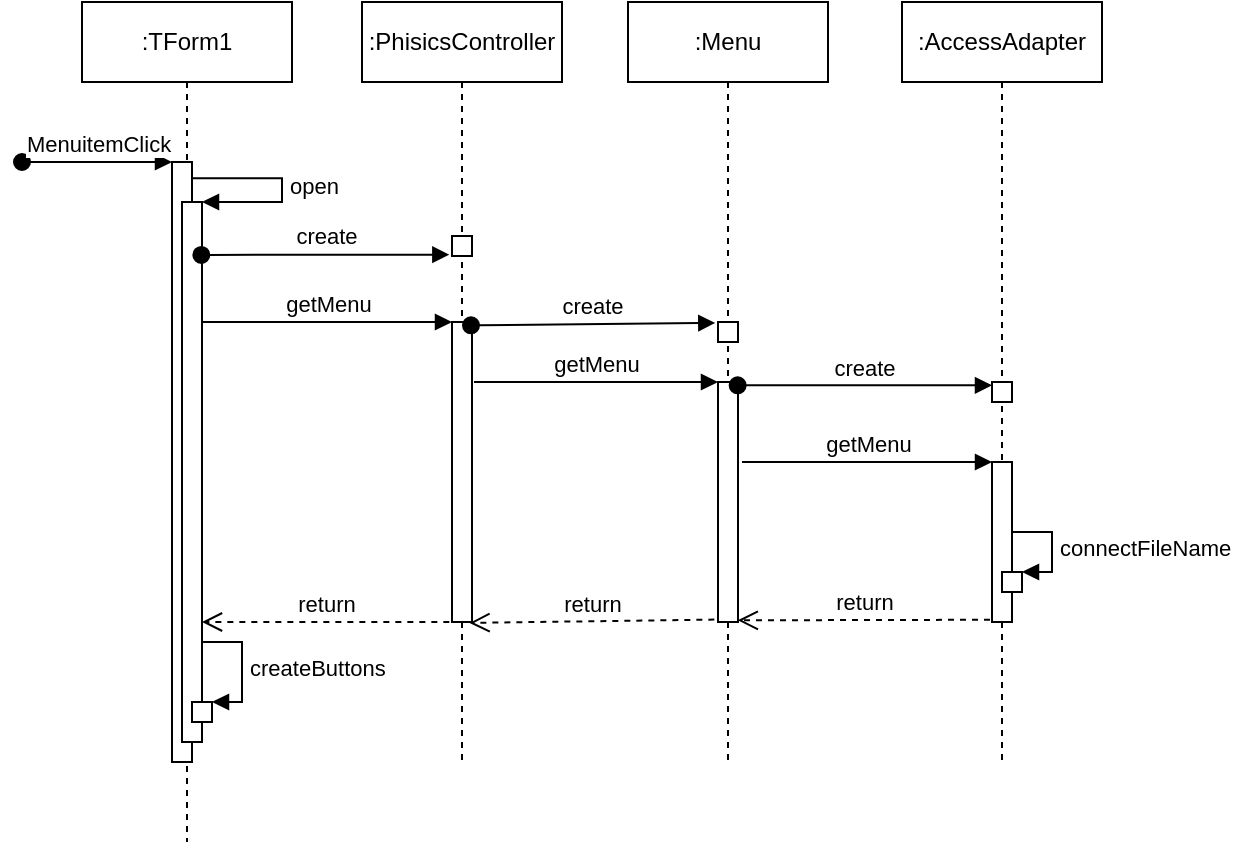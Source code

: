 <mxfile type="device" version="10.6.0"><diagram id="wocdx133z4n0JaaRZgbW" name="Diagramm&quot;Open&quot;"><mxGraphModel grid="1" shadow="0" math="0" pageHeight="1169" pageWidth="827" pageScale="1" page="1" fold="1" arrows="1" connect="1" tooltips="1" guides="1" gridSize="10" dy="830" dx="1394"><root><mxCell id="0" /><mxCell id="1" parent="0" /><mxCell id="B5Y-gY6Ni1hY2VpUBs80-5" value=":TForm1" style="shape=umlLifeline;perimeter=lifelinePerimeter;whiteSpace=wrap;html=1;container=1;collapsible=0;recursiveResize=0;outlineConnect=0;" parent="1" vertex="1"><mxGeometry as="geometry" width="105" height="420" y="20" x="40" /></mxCell><mxCell id="B5Y-gY6Ni1hY2VpUBs80-6" value="" style="html=1;points=[];perimeter=orthogonalPerimeter;" parent="B5Y-gY6Ni1hY2VpUBs80-5" vertex="1"><mxGeometry as="geometry" width="10" height="300" y="80" x="45" /></mxCell><mxCell id="B5Y-gY6Ni1hY2VpUBs80-7" value="MenuitemClick" style="html=1;verticalAlign=bottom;startArrow=oval;endArrow=block;startSize=8;" target="B5Y-gY6Ni1hY2VpUBs80-6" parent="B5Y-gY6Ni1hY2VpUBs80-5" edge="1"><mxGeometry as="geometry" relative="1"><mxPoint as="sourcePoint" y="80" x="-30" /></mxGeometry></mxCell><mxCell id="B5Y-gY6Ni1hY2VpUBs80-11" value="" style="html=1;points=[];perimeter=orthogonalPerimeter;" parent="B5Y-gY6Ni1hY2VpUBs80-5" vertex="1"><mxGeometry as="geometry" width="10" height="270" y="100" x="50" /></mxCell><mxCell id="B5Y-gY6Ni1hY2VpUBs80-12" value="open" style="edgeStyle=orthogonalEdgeStyle;html=1;align=left;spacingLeft=2;endArrow=block;rounded=0;entryX=1;entryY=0;exitX=1;exitY=0.027;exitDx=0;exitDy=0;exitPerimeter=0;" target="B5Y-gY6Ni1hY2VpUBs80-11" parent="B5Y-gY6Ni1hY2VpUBs80-5" edge="1" source="B5Y-gY6Ni1hY2VpUBs80-6"><mxGeometry as="geometry" relative="1"><mxPoint as="sourcePoint" y="170" x="100" /><Array as="points"><mxPoint y="88" x="100" /><mxPoint y="100" x="100" /></Array></mxGeometry></mxCell><mxCell id="B5Y-gY6Ni1hY2VpUBs80-18" value="" style="html=1;points=[];perimeter=orthogonalPerimeter;" parent="B5Y-gY6Ni1hY2VpUBs80-5" vertex="1"><mxGeometry as="geometry" width="10" height="10" y="350" x="55" /></mxCell><mxCell id="B5Y-gY6Ni1hY2VpUBs80-19" value="createButtons" style="edgeStyle=orthogonalEdgeStyle;html=1;align=left;spacingLeft=2;endArrow=block;rounded=0;entryX=1;entryY=0;exitX=1.053;exitY=0.815;exitDx=0;exitDy=0;exitPerimeter=0;" target="B5Y-gY6Ni1hY2VpUBs80-18" parent="B5Y-gY6Ni1hY2VpUBs80-5" edge="1" source="B5Y-gY6Ni1hY2VpUBs80-11"><mxGeometry as="geometry" relative="1"><mxPoint as="sourcePoint" y="320" x="65" /><Array as="points"><mxPoint y="320" x="80" /><mxPoint y="350" x="80" /></Array></mxGeometry></mxCell><mxCell id="B5Y-gY6Ni1hY2VpUBs80-8" value=":PhisicsController" style="shape=umlLifeline;perimeter=lifelinePerimeter;whiteSpace=wrap;html=1;container=1;collapsible=0;recursiveResize=0;outlineConnect=0;" parent="1" vertex="1"><mxGeometry as="geometry" width="100" height="380" y="20" x="180" /></mxCell><mxCell id="B5Y-gY6Ni1hY2VpUBs80-13" value="" style="html=1;points=[];perimeter=orthogonalPerimeter;" parent="B5Y-gY6Ni1hY2VpUBs80-8" vertex="1"><mxGeometry as="geometry" width="10" height="150" y="160" x="45" /></mxCell><mxCell id="B5Y-gY6Ni1hY2VpUBs80-16" value="" style="html=1;points=[];perimeter=orthogonalPerimeter;" parent="B5Y-gY6Ni1hY2VpUBs80-8" vertex="1"><mxGeometry as="geometry" width="10" height="10" y="117" x="45" /></mxCell><mxCell id="B5Y-gY6Ni1hY2VpUBs80-9" value=":Menu" style="shape=umlLifeline;perimeter=lifelinePerimeter;whiteSpace=wrap;html=1;container=1;collapsible=0;recursiveResize=0;outlineConnect=0;" parent="1" vertex="1"><mxGeometry as="geometry" width="100" height="380" y="20" x="313" /></mxCell><mxCell id="B5Y-gY6Ni1hY2VpUBs80-20" value="" style="html=1;points=[];perimeter=orthogonalPerimeter;" parent="B5Y-gY6Ni1hY2VpUBs80-9" vertex="1"><mxGeometry as="geometry" width="10" height="10" y="160" x="45" /></mxCell><mxCell id="B5Y-gY6Ni1hY2VpUBs80-24" value="" style="html=1;points=[];perimeter=orthogonalPerimeter;" parent="B5Y-gY6Ni1hY2VpUBs80-9" vertex="1"><mxGeometry as="geometry" width="10" height="120" y="190" x="45" /></mxCell><mxCell id="B5Y-gY6Ni1hY2VpUBs80-10" value=":AccessAdapter" style="shape=umlLifeline;perimeter=lifelinePerimeter;whiteSpace=wrap;html=1;container=1;collapsible=0;recursiveResize=0;outlineConnect=0;" parent="1" vertex="1"><mxGeometry as="geometry" width="100" height="380" y="20" x="450" /></mxCell><mxCell id="B5Y-gY6Ni1hY2VpUBs80-27" value="" style="html=1;points=[];perimeter=orthogonalPerimeter;" parent="B5Y-gY6Ni1hY2VpUBs80-10" vertex="1"><mxGeometry as="geometry" width="10" height="10" y="190" x="45" /></mxCell><mxCell id="B5Y-gY6Ni1hY2VpUBs80-29" value="" style="html=1;points=[];perimeter=orthogonalPerimeter;" parent="B5Y-gY6Ni1hY2VpUBs80-10" vertex="1"><mxGeometry as="geometry" width="10" height="80" y="230" x="45" /></mxCell><mxCell id="B5Y-gY6Ni1hY2VpUBs80-30" value="getMenu" style="html=1;verticalAlign=bottom;endArrow=block;entryX=0;entryY=0;" target="B5Y-gY6Ni1hY2VpUBs80-29" parent="B5Y-gY6Ni1hY2VpUBs80-10" edge="1"><mxGeometry as="geometry" relative="1"><mxPoint as="sourcePoint" y="230" x="-80" /></mxGeometry></mxCell><mxCell id="B5Y-gY6Ni1hY2VpUBs80-32" value="" style="html=1;points=[];perimeter=orthogonalPerimeter;" parent="B5Y-gY6Ni1hY2VpUBs80-10" vertex="1"><mxGeometry as="geometry" width="10" height="10" y="285" x="50" /></mxCell><mxCell id="B5Y-gY6Ni1hY2VpUBs80-33" value="connectFileName" style="edgeStyle=orthogonalEdgeStyle;html=1;align=left;spacingLeft=2;endArrow=block;rounded=0;entryX=1;entryY=0;" target="B5Y-gY6Ni1hY2VpUBs80-32" parent="B5Y-gY6Ni1hY2VpUBs80-10" edge="1"><mxGeometry as="geometry" relative="1"><mxPoint as="sourcePoint" y="265" x="55" /><Array as="points"><mxPoint y="265" x="75" /></Array></mxGeometry></mxCell><mxCell id="B5Y-gY6Ni1hY2VpUBs80-14" value="getMenu" style="html=1;verticalAlign=bottom;endArrow=block;entryX=0;entryY=0;" target="B5Y-gY6Ni1hY2VpUBs80-13" parent="1" edge="1" source="B5Y-gY6Ni1hY2VpUBs80-11"><mxGeometry as="geometry" relative="1"><mxPoint as="sourcePoint" y="250" x="155" /></mxGeometry></mxCell><mxCell id="B5Y-gY6Ni1hY2VpUBs80-15" value="return" style="html=1;verticalAlign=bottom;endArrow=open;dashed=1;endSize=8;exitX=-0.133;exitY=1;exitDx=0;exitDy=0;exitPerimeter=0;" target="B5Y-gY6Ni1hY2VpUBs80-11" parent="1" edge="1" source="B5Y-gY6Ni1hY2VpUBs80-13"><mxGeometry as="geometry" relative="1"><mxPoint as="targetPoint" y="326" x="155" /></mxGeometry></mxCell><mxCell id="B5Y-gY6Ni1hY2VpUBs80-17" value="create" style="html=1;verticalAlign=bottom;startArrow=oval;endArrow=block;startSize=8;exitX=0.967;exitY=0.098;exitDx=0;exitDy=0;exitPerimeter=0;entryX=-0.133;entryY=0.933;entryDx=0;entryDy=0;entryPerimeter=0;" target="B5Y-gY6Ni1hY2VpUBs80-16" parent="1" edge="1" source="B5Y-gY6Ni1hY2VpUBs80-11"><mxGeometry as="geometry" relative="1"><mxPoint as="sourcePoint" y="130" x="209" /><mxPoint as="targetPoint" y="143" x="220" /></mxGeometry></mxCell><mxCell id="B5Y-gY6Ni1hY2VpUBs80-21" value="create" style="html=1;verticalAlign=bottom;startArrow=oval;endArrow=block;startSize=8;exitX=0.95;exitY=0.011;exitDx=0;exitDy=0;exitPerimeter=0;entryX=-0.135;entryY=0.048;entryDx=0;entryDy=0;entryPerimeter=0;" target="B5Y-gY6Ni1hY2VpUBs80-20" parent="1" edge="1" source="B5Y-gY6Ni1hY2VpUBs80-13"><mxGeometry as="geometry" relative="1"><mxPoint as="sourcePoint" y="175" x="253" /><mxPoint as="targetPoint" y="182" x="350" /></mxGeometry></mxCell><mxCell id="B5Y-gY6Ni1hY2VpUBs80-26" value="return" style="html=1;verticalAlign=bottom;endArrow=open;dashed=1;endSize=8;exitX=-0.183;exitY=0.99;exitDx=0;exitDy=0;exitPerimeter=0;entryX=0.876;entryY=1.003;entryDx=0;entryDy=0;entryPerimeter=0;" target="B5Y-gY6Ni1hY2VpUBs80-13" parent="1" edge="1" source="B5Y-gY6Ni1hY2VpUBs80-24"><mxGeometry as="geometry" relative="1"><mxPoint as="targetPoint" y="326" x="288" /></mxGeometry></mxCell><mxCell id="B5Y-gY6Ni1hY2VpUBs80-25" value="getMenu" style="html=1;verticalAlign=bottom;endArrow=block;entryX=0;entryY=0;" target="B5Y-gY6Ni1hY2VpUBs80-24" parent="1" edge="1"><mxGeometry as="geometry" relative="1"><mxPoint as="sourcePoint" y="210" x="236" /></mxGeometry></mxCell><mxCell id="B5Y-gY6Ni1hY2VpUBs80-28" value="create" style="html=1;verticalAlign=bottom;startArrow=oval;endArrow=block;startSize=8;exitX=0.983;exitY=0.014;exitDx=0;exitDy=0;exitPerimeter=0;" target="B5Y-gY6Ni1hY2VpUBs80-27" parent="1" edge="1" source="B5Y-gY6Ni1hY2VpUBs80-24"><mxGeometry as="geometry" relative="1"><mxPoint as="sourcePoint" y="230" x="420" /></mxGeometry></mxCell><mxCell id="B5Y-gY6Ni1hY2VpUBs80-31" value="return" style="html=1;verticalAlign=bottom;endArrow=open;dashed=1;endSize=8;exitX=-0.1;exitY=0.986;entryX=0.989;entryY=0.993;entryDx=0;entryDy=0;entryPerimeter=0;exitDx=0;exitDy=0;exitPerimeter=0;" target="B5Y-gY6Ni1hY2VpUBs80-24" parent="1" edge="1" source="B5Y-gY6Ni1hY2VpUBs80-29"><mxGeometry as="geometry" relative="1"><mxPoint as="targetPoint" y="326" x="370" /></mxGeometry></mxCell></root></mxGraphModel></diagram><diagram id="jhagbHdDhkOMhNHfTA5g" name="ClassDiagramm&quot;Choose&quot;"><mxGraphModel grid="1" shadow="0" math="0" pageHeight="1169" pageWidth="827" pageScale="1" page="1" fold="1" arrows="1" connect="1" tooltips="1" guides="1" gridSize="10" dy="830" dx="1394"><root><mxCell id="uEnOptERwiWZN6hV_k3l-0" /><mxCell id="uEnOptERwiWZN6hV_k3l-1" parent="uEnOptERwiWZN6hV_k3l-0" /><mxCell id="R7e9p-P0LAns2scq41bA-0" value="&lt;p style=&quot;margin: 0px ; margin-top: 4px ; text-align: center&quot;&gt;&lt;b&gt;TForm1&lt;/b&gt;&lt;br&gt;&lt;/p&gt;&lt;hr size=&quot;1&quot;&gt;&lt;p style=&quot;margin: 0px ; margin-left: 4px&quot;&gt;- controller: PhisicsController&lt;br&gt;&lt;/p&gt;&lt;hr size=&quot;1&quot;&gt;&lt;p style=&quot;margin: 0px ; margin-left: 4px&quot;&gt;+ onButtonClick&lt;br&gt;&lt;/p&gt;" style="verticalAlign=top;align=left;overflow=fill;fontSize=12;fontFamily=Helvetica;html=1;" parent="uEnOptERwiWZN6hV_k3l-1" vertex="1"><mxGeometry as="geometry" width="180" height="90" y="50" x="60" /></mxCell><mxCell id="R7e9p-P0LAns2scq41bA-2" value="&lt;p style=&quot;margin: 0px ; margin-top: 4px ; text-align: center&quot;&gt;&lt;i&gt;&amp;lt;&amp;lt;Interface&amp;gt;&amp;gt;&lt;/i&gt;&lt;br&gt;&lt;b&gt;Controllers&lt;/b&gt;&lt;br&gt;&lt;/p&gt;&lt;hr size=&quot;1&quot;&gt;&lt;p style=&quot;margin: 0px ; margin-left: 4px&quot;&gt;+ setTest&lt;br&gt;&lt;/p&gt;" style="verticalAlign=top;align=left;overflow=fill;fontSize=12;fontFamily=Helvetica;html=1;" parent="uEnOptERwiWZN6hV_k3l-1" vertex="1"><mxGeometry as="geometry" width="150" height="75" y="57.5" x="380" /></mxCell><mxCell id="R7e9p-P0LAns2scq41bA-5" value="&lt;p style=&quot;margin: 0px ; margin-top: 4px ; text-align: center&quot;&gt;&lt;b&gt;PhisicsController&lt;/b&gt;&lt;br&gt;&lt;/p&gt;&lt;hr size=&quot;1&quot;&gt;&lt;p style=&quot;margin: 0px ; margin-left: 4px&quot;&gt;- Test: Tests&lt;br&gt;&lt;/p&gt;&lt;hr size=&quot;1&quot;&gt;&lt;p style=&quot;margin: 0px ; margin-left: 4px&quot;&gt;+ setTest&lt;/p&gt;&lt;p style=&quot;margin: 0px ; margin-left: 4px&quot;&gt;&lt;br&gt;&lt;/p&gt;&lt;p style=&quot;margin: 0px ; margin-left: 4px&quot;&gt;- destroyButtons&lt;/p&gt;&lt;p style=&quot;margin: 0px ; margin-left: 4px&quot;&gt;&lt;br&gt;&lt;/p&gt;&lt;p style=&quot;margin: 0px ; margin-left: 4px&quot;&gt;- startButton&lt;br&gt;&lt;/p&gt;" style="verticalAlign=top;align=left;overflow=fill;fontSize=12;fontFamily=Helvetica;html=1;" parent="uEnOptERwiWZN6hV_k3l-1" vertex="1"><mxGeometry as="geometry" width="160" height="140" y="200" x="375" /></mxCell><mxCell id="R7e9p-P0LAns2scq41bA-7" value="" style="endArrow=block;endSize=16;endFill=0;html=1;exitX=0.5;exitY=0;exitDx=0;exitDy=0;entryX=0.5;entryY=1;entryDx=0;entryDy=0;" target="R7e9p-P0LAns2scq41bA-2" parent="uEnOptERwiWZN6hV_k3l-1" edge="1" source="R7e9p-P0LAns2scq41bA-5"><mxGeometry as="geometry" width="160" relative="1"><mxPoint as="sourcePoint" y="360" x="350" /><mxPoint as="targetPoint" y="360" x="510" /></mxGeometry></mxCell><mxCell id="R7e9p-P0LAns2scq41bA-8" value="&lt;p style=&quot;margin: 0px ; margin-top: 4px ; text-align: center&quot;&gt;&lt;i&gt;&amp;lt;&amp;lt;Interface&amp;gt;&amp;gt;&lt;/i&gt;&lt;br&gt;&lt;b&gt;Tests&lt;/b&gt;&lt;br&gt;&lt;/p&gt;&lt;hr size=&quot;1&quot;&gt;&lt;p style=&quot;margin: 0px ; margin-left: 4px&quot;&gt;+ setTest&lt;br&gt;&lt;/p&gt;" style="verticalAlign=top;align=left;overflow=fill;fontSize=12;fontFamily=Helvetica;html=1;" parent="uEnOptERwiWZN6hV_k3l-1" vertex="1"><mxGeometry as="geometry" width="150" height="75" y="232.5" x="75" /></mxCell><mxCell id="R7e9p-P0LAns2scq41bA-9" value="" style="endArrow=open;endFill=1;endSize=12;html=1;" target="R7e9p-P0LAns2scq41bA-8" parent="uEnOptERwiWZN6hV_k3l-1" edge="1" source="R7e9p-P0LAns2scq41bA-5"><mxGeometry as="geometry" width="160" relative="1"><mxPoint as="sourcePoint" y="258" x="369" /><mxPoint as="targetPoint" y="258" x="243" /></mxGeometry></mxCell><mxCell id="R7e9p-P0LAns2scq41bA-10" value="&lt;p style=&quot;margin: 0px ; margin-top: 4px ; text-align: center&quot;&gt;&lt;b&gt;Test1&lt;/b&gt;&lt;br&gt;&lt;/p&gt;&lt;hr size=&quot;1&quot;&gt;&lt;p style=&quot;margin: 0px ; margin-left: 4px&quot;&gt;- Adapter: AccessAdapter&lt;br&gt;&lt;/p&gt;&lt;hr size=&quot;1&quot;&gt;&lt;p style=&quot;margin: 0px ; margin-left: 4px&quot;&gt;+ create&lt;br&gt;&lt;/p&gt;&lt;p style=&quot;margin: 0px ; margin-left: 4px&quot;&gt;&lt;br&gt;&lt;/p&gt;&lt;p style=&quot;margin: 0px ; margin-left: 4px&quot;&gt;+ setTest&lt;br&gt;&lt;/p&gt;" style="verticalAlign=top;align=left;overflow=fill;fontSize=12;fontFamily=Helvetica;html=1;" parent="uEnOptERwiWZN6hV_k3l-1" vertex="1"><mxGeometry as="geometry" width="160" height="110" y="384.5" x="70" /></mxCell><mxCell id="EJPCff2k8VXg9sL4GD0P-0" value="" style="endArrow=block;endSize=16;endFill=0;html=1;exitX=0.5;exitY=0;exitDx=0;exitDy=0;" parent="uEnOptERwiWZN6hV_k3l-1" edge="1" source="R7e9p-P0LAns2scq41bA-10"><mxGeometry as="geometry" width="160" relative="1"><mxPoint as="sourcePoint" y="210" x="465" /><mxPoint as="targetPoint" y="308" x="150" /><Array as="points" /></mxGeometry></mxCell><mxCell id="EJPCff2k8VXg9sL4GD0P-1" value="&lt;p style=&quot;margin: 0px ; margin-top: 4px ; text-align: center&quot;&gt;&lt;i&gt;&amp;lt;&amp;lt;Interface&amp;gt;&amp;gt;&lt;/i&gt;&lt;br&gt;&lt;b&gt;Adapters&lt;/b&gt;&lt;br&gt;&lt;/p&gt;&lt;hr size=&quot;1&quot;&gt;&lt;p style=&quot;margin: 0px ; margin-left: 4px&quot;&gt;+ getMenu&lt;/p&gt;&lt;p style=&quot;margin: 0px ; margin-left: 4px&quot;&gt;&lt;br&gt;&lt;/p&gt;&lt;p style=&quot;margin: 0px ; margin-left: 4px&quot;&gt;+ getAnswerTrue&lt;/p&gt;&lt;p style=&quot;margin: 0px ; margin-left: 4px&quot;&gt;&lt;br&gt;&lt;/p&gt;&lt;p style=&quot;margin: 0px ; margin-left: 4px&quot;&gt;+getAnswerFalse&lt;br&gt;&lt;/p&gt;" style="verticalAlign=top;align=left;overflow=fill;fontSize=12;fontFamily=Helvetica;html=1;" parent="uEnOptERwiWZN6hV_k3l-1" vertex="1"><mxGeometry as="geometry" width="150" height="143" y="368" x="365" /></mxCell><mxCell id="EJPCff2k8VXg9sL4GD0P-2" value="" style="endArrow=open;endFill=1;endSize=12;html=1;exitX=1;exitY=0.5;exitDx=0;exitDy=0;entryX=0;entryY=0.5;entryDx=0;entryDy=0;" target="EJPCff2k8VXg9sL4GD0P-1" parent="uEnOptERwiWZN6hV_k3l-1" edge="1" source="R7e9p-P0LAns2scq41bA-10"><mxGeometry as="geometry" width="160" relative="1"><mxPoint as="sourcePoint" y="362" x="380" /><mxPoint as="targetPoint" y="362" x="230" /></mxGeometry></mxCell><mxCell id="EJPCff2k8VXg9sL4GD0P-5" value="&lt;p style=&quot;margin: 0px ; margin-top: 4px ; text-align: center&quot;&gt;AccessAdapter&lt;br&gt;&lt;/p&gt;&lt;hr size=&quot;1&quot;&gt;&lt;hr size=&quot;1&quot;&gt;&lt;p style=&quot;margin: 0px ; margin-left: 4px&quot;&gt;+ create&lt;/p&gt;&lt;p style=&quot;margin: 0px ; margin-left: 4px&quot;&gt;&lt;br&gt;&lt;/p&gt;&lt;p style=&quot;margin: 0px ; margin-left: 4px&quot;&gt;+ getQuest&lt;br&gt;&lt;/p&gt;&lt;p style=&quot;margin: 0px ; margin-left: 4px&quot;&gt;&lt;br&gt;&lt;/p&gt;&lt;p style=&quot;margin: 0px ; margin-left: 4px&quot;&gt;+ getAnswerTrue&lt;/p&gt;&lt;p style=&quot;margin: 0px ; margin-left: 4px&quot;&gt;&lt;br&gt;&lt;/p&gt;&lt;p style=&quot;margin: 0px ; margin-left: 4px&quot;&gt;+ getAnswerFalse&lt;br&gt;&lt;/p&gt;" style="verticalAlign=top;align=left;overflow=fill;fontSize=12;fontFamily=Helvetica;html=1;" parent="uEnOptERwiWZN6hV_k3l-1" vertex="1"><mxGeometry as="geometry" width="160" height="150" y="570" x="360" /></mxCell><mxCell id="EJPCff2k8VXg9sL4GD0P-6" value="" style="endArrow=block;endSize=16;endFill=0;html=1;exitX=0.5;exitY=0;exitDx=0;exitDy=0;entryX=0.5;entryY=1;entryDx=0;entryDy=0;" target="EJPCff2k8VXg9sL4GD0P-1" parent="uEnOptERwiWZN6hV_k3l-1" edge="1" source="EJPCff2k8VXg9sL4GD0P-5"><mxGeometry as="geometry" width="160" relative="1"><mxPoint as="sourcePoint" y="607" x="280" /><mxPoint as="targetPoint" y="530" x="280" /><Array as="points" /></mxGeometry></mxCell><mxCell id="EJPCff2k8VXg9sL4GD0P-7" value="" style="endArrow=open;endFill=1;endSize=12;html=1;exitX=1;exitY=0.5;exitDx=0;exitDy=0;entryX=0;entryY=0.5;entryDx=0;entryDy=0;" target="R7e9p-P0LAns2scq41bA-2" parent="uEnOptERwiWZN6hV_k3l-1" edge="1" source="R7e9p-P0LAns2scq41bA-0"><mxGeometry as="geometry" width="160" relative="1"><mxPoint as="sourcePoint" y="160" x="375" /><mxPoint as="targetPoint" y="160" x="225" /></mxGeometry></mxCell></root></mxGraphModel></diagram><diagram id="Q2kqisfnZ3mCQ4MshvX2" name="ClassDiagramm&quot;Open&quot;"><mxGraphModel grid="1" shadow="0" math="0" pageHeight="1169" pageWidth="827" pageScale="1" page="1" fold="1" arrows="1" connect="1" tooltips="1" guides="1" gridSize="10" dy="830" dx="1394"><root><mxCell id="aFl4k_yK9iYuatehXwbe-0" /><mxCell id="aFl4k_yK9iYuatehXwbe-1" parent="aFl4k_yK9iYuatehXwbe-0" /><mxCell id="aFl4k_yK9iYuatehXwbe-2" value="&lt;p style=&quot;margin: 0px ; margin-top: 4px ; text-align: center&quot;&gt;&lt;b&gt;TForm1&lt;/b&gt;&lt;br&gt;&lt;/p&gt;&lt;hr size=&quot;1&quot;&gt;&lt;p style=&quot;margin: 0px ; margin-left: 4px&quot;&gt;- controller: PhisicsController&lt;br&gt;&lt;/p&gt;&lt;hr size=&quot;1&quot;&gt;&lt;p style=&quot;margin: 0px ; margin-left: 4px&quot;&gt;+ onButtonClick&lt;/p&gt;&lt;p style=&quot;margin: 0px ; margin-left: 4px&quot;&gt;&lt;br&gt;&lt;/p&gt;&lt;p style=&quot;margin: 0px ; margin-left: 4px&quot;&gt;+ MenuItemClick&lt;/p&gt;&lt;p style=&quot;margin: 0px ; margin-left: 4px&quot;&gt;&lt;br&gt;&lt;/p&gt;&lt;p style=&quot;margin: 0px ; margin-left: 4px&quot;&gt;+ open&lt;br&gt;&lt;/p&gt;" style="verticalAlign=top;align=left;overflow=fill;fontSize=12;fontFamily=Helvetica;html=1;" parent="aFl4k_yK9iYuatehXwbe-1" vertex="1"><mxGeometry as="geometry" width="180" height="150" y="50" x="60" /></mxCell><mxCell id="aFl4k_yK9iYuatehXwbe-3" value="&lt;p style=&quot;margin: 0px ; margin-top: 4px ; text-align: center&quot;&gt;&lt;i&gt;&amp;lt;&amp;lt;Interface&amp;gt;&amp;gt;&lt;/i&gt;&lt;br&gt;&lt;b&gt;Controllers&lt;/b&gt;&lt;br&gt;&lt;/p&gt;&lt;hr size=&quot;1&quot;&gt;&lt;p style=&quot;margin: 0px ; margin-left: 4px&quot;&gt;+ getMenu&lt;br&gt;&lt;/p&gt;" style="verticalAlign=top;align=left;overflow=fill;fontSize=12;fontFamily=Helvetica;html=1;" parent="aFl4k_yK9iYuatehXwbe-1" vertex="1"><mxGeometry as="geometry" width="150" height="75" y="87.5" x="380" /></mxCell><mxCell id="aFl4k_yK9iYuatehXwbe-4" value="&lt;p style=&quot;margin: 0px ; margin-top: 4px ; text-align: center&quot;&gt;&lt;b&gt;PhisicsController&lt;/b&gt;&lt;br&gt;&lt;/p&gt;&lt;hr size=&quot;1&quot;&gt;&lt;p style=&quot;margin: 0px ; margin-left: 4px&quot;&gt;- Menu: Main&lt;br&gt;&lt;/p&gt;&lt;hr size=&quot;1&quot;&gt;&lt;p style=&quot;margin: 0px ; margin-left: 4px&quot;&gt;+ getMenu&lt;/p&gt;&lt;p style=&quot;margin: 0px ; margin-left: 4px&quot;&gt;&lt;br&gt;&lt;/p&gt;&lt;p style=&quot;margin: 0px ; margin-left: 4px&quot;&gt;+ create&lt;br&gt;&lt;/p&gt;" style="verticalAlign=top;align=left;overflow=fill;fontSize=12;fontFamily=Helvetica;html=1;" parent="aFl4k_yK9iYuatehXwbe-1" vertex="1"><mxGeometry as="geometry" width="160" height="110" y="220" x="375" /></mxCell><mxCell id="aFl4k_yK9iYuatehXwbe-5" value="" style="endArrow=block;endSize=16;endFill=0;html=1;exitX=0.5;exitY=0;exitDx=0;exitDy=0;entryX=0.5;entryY=1;entryDx=0;entryDy=0;" target="aFl4k_yK9iYuatehXwbe-3" parent="aFl4k_yK9iYuatehXwbe-1" edge="1" source="aFl4k_yK9iYuatehXwbe-4"><mxGeometry as="geometry" width="160" relative="1"><mxPoint as="sourcePoint" y="360" x="350" /><mxPoint as="targetPoint" y="360" x="510" /></mxGeometry></mxCell><mxCell id="aFl4k_yK9iYuatehXwbe-6" value="&lt;p style=&quot;margin: 0px ; margin-top: 4px ; text-align: center&quot;&gt;&lt;i&gt;&amp;lt;&amp;lt;Interface&amp;gt;&amp;gt;&lt;/i&gt;&lt;br&gt;&lt;b&gt;Main&lt;/b&gt;&lt;br&gt;&lt;/p&gt;&lt;hr size=&quot;1&quot;&gt;&lt;p style=&quot;margin: 0px ; margin-left: 4px&quot;&gt;+ getMenu&lt;br&gt;&lt;/p&gt;" style="verticalAlign=top;align=left;overflow=fill;fontSize=12;fontFamily=Helvetica;html=1;" parent="aFl4k_yK9iYuatehXwbe-1" vertex="1"><mxGeometry as="geometry" width="150" height="75" y="237.5" x="80" /></mxCell><mxCell id="aFl4k_yK9iYuatehXwbe-7" value="" style="endArrow=open;endFill=1;endSize=12;html=1;" target="aFl4k_yK9iYuatehXwbe-6" parent="aFl4k_yK9iYuatehXwbe-1" edge="1" source="aFl4k_yK9iYuatehXwbe-4"><mxGeometry as="geometry" width="160" relative="1"><mxPoint as="sourcePoint" y="258" x="369" /><mxPoint as="targetPoint" y="258" x="243" /></mxGeometry></mxCell><mxCell id="aFl4k_yK9iYuatehXwbe-8" value="&lt;p style=&quot;margin: 0px ; margin-top: 4px ; text-align: center&quot;&gt;&lt;b&gt;Menu&lt;/b&gt;&lt;br&gt;&lt;/p&gt;&lt;hr size=&quot;1&quot;&gt;&lt;p style=&quot;margin: 0px ; margin-left: 4px&quot;&gt;- Adapter: Adapter&lt;br&gt;&lt;/p&gt;&lt;hr size=&quot;1&quot;&gt;&lt;p style=&quot;margin: 0px ; margin-left: 4px&quot;&gt;+ getMenu&lt;br&gt;&lt;/p&gt;&lt;p style=&quot;margin: 0px ; margin-left: 4px&quot;&gt;&lt;br&gt;&lt;/p&gt;&lt;p style=&quot;margin: 0px ; margin-left: 4px&quot;&gt;+ create&lt;br&gt;&lt;/p&gt;" style="verticalAlign=top;align=left;overflow=fill;fontSize=12;fontFamily=Helvetica;html=1;" parent="aFl4k_yK9iYuatehXwbe-1" vertex="1"><mxGeometry as="geometry" width="160" height="110" y="384.5" x="70" /></mxCell><mxCell id="aFl4k_yK9iYuatehXwbe-9" value="" style="endArrow=block;endSize=16;endFill=0;html=1;exitX=0.5;exitY=0;exitDx=0;exitDy=0;" parent="aFl4k_yK9iYuatehXwbe-1" edge="1" source="aFl4k_yK9iYuatehXwbe-8"><mxGeometry as="geometry" width="160" relative="1"><mxPoint as="sourcePoint" y="210" x="465" /><mxPoint as="targetPoint" y="308" x="150" /><Array as="points" /></mxGeometry></mxCell><mxCell id="aFl4k_yK9iYuatehXwbe-10" value="&lt;p style=&quot;margin: 0px ; margin-top: 4px ; text-align: center&quot;&gt;&lt;i&gt;&amp;lt;&amp;lt;Interface&amp;gt;&amp;gt;&lt;/i&gt;&lt;br&gt;&lt;b&gt;Adapters&lt;/b&gt;&lt;br&gt;&lt;/p&gt;&lt;hr size=&quot;1&quot;&gt;&lt;p style=&quot;margin: 0px ; margin-left: 4px&quot;&gt;+ getMenu&lt;/p&gt;" style="verticalAlign=top;align=left;overflow=fill;fontSize=12;fontFamily=Helvetica;html=1;" parent="aFl4k_yK9iYuatehXwbe-1" vertex="1"><mxGeometry as="geometry" width="150" height="72" y="403.5" x="365" /></mxCell><mxCell id="aFl4k_yK9iYuatehXwbe-11" value="" style="endArrow=open;endFill=1;endSize=12;html=1;exitX=1;exitY=0.5;exitDx=0;exitDy=0;entryX=0;entryY=0.5;entryDx=0;entryDy=0;" target="aFl4k_yK9iYuatehXwbe-10" parent="aFl4k_yK9iYuatehXwbe-1" edge="1" source="aFl4k_yK9iYuatehXwbe-8"><mxGeometry as="geometry" width="160" relative="1"><mxPoint as="sourcePoint" y="362" x="380" /><mxPoint as="targetPoint" y="362" x="230" /></mxGeometry></mxCell><mxCell id="aFl4k_yK9iYuatehXwbe-13" value="" style="endArrow=block;endSize=16;endFill=0;html=1;exitX=0.5;exitY=0;exitDx=0;exitDy=0;entryX=0.5;entryY=1;entryDx=0;entryDy=0;" target="aFl4k_yK9iYuatehXwbe-10" parent="aFl4k_yK9iYuatehXwbe-1" edge="1"><mxGeometry as="geometry" width="160" relative="1"><mxPoint as="sourcePoint" y="570.353" x="440.235" /><mxPoint as="targetPoint" y="530" x="280" /><Array as="points" /></mxGeometry></mxCell><mxCell id="aFl4k_yK9iYuatehXwbe-14" value="" style="endArrow=open;endFill=1;endSize=12;html=1;exitX=1;exitY=0.5;exitDx=0;exitDy=0;entryX=0;entryY=0.5;entryDx=0;entryDy=0;" target="aFl4k_yK9iYuatehXwbe-3" parent="aFl4k_yK9iYuatehXwbe-1" edge="1" source="aFl4k_yK9iYuatehXwbe-2"><mxGeometry as="geometry" width="160" relative="1"><mxPoint as="sourcePoint" y="160" x="375" /><mxPoint as="targetPoint" y="160" x="225" /></mxGeometry></mxCell><mxCell id="fjhfnAAATc3mK57Gzy0M-0" value="&lt;p style=&quot;margin: 0px ; margin-top: 4px ; text-align: center&quot;&gt;&lt;b&gt;AccessAdapter&lt;/b&gt;&lt;br&gt;&lt;/p&gt;&lt;hr size=&quot;1&quot;&gt;&lt;hr size=&quot;1&quot;&gt;&lt;p style=&quot;margin: 0px ; margin-left: 4px&quot;&gt;+ getMenu&lt;br&gt;&lt;/p&gt;&lt;p style=&quot;margin: 0px ; margin-left: 4px&quot;&gt;&lt;br&gt;&lt;/p&gt;&lt;p style=&quot;margin: 0px ; margin-left: 4px&quot;&gt;+ create&lt;br&gt;&lt;/p&gt;" style="verticalAlign=top;align=left;overflow=fill;fontSize=12;fontFamily=Helvetica;html=1;" parent="aFl4k_yK9iYuatehXwbe-1" vertex="1"><mxGeometry as="geometry" width="160" height="110" y="529" x="360" /></mxCell></root></mxGraphModel></diagram><diagram id="wlgZKdQ9vIaROkVzwWzZ" name="Diagramm&quot;Choose&quot;"><mxGraphModel grid="1" shadow="0" math="0" pageHeight="1169" pageWidth="827" pageScale="1" page="1" fold="1" arrows="1" connect="1" tooltips="1" guides="1" gridSize="10" dy="830" dx="1394"><root><mxCell id="-oaLwv6bLho8bxTnLo8d-0" /><mxCell id="-oaLwv6bLho8bxTnLo8d-1" parent="-oaLwv6bLho8bxTnLo8d-0" /><mxCell id="jNcf-RD7yipYzIZSkgkx-0" value=":TForm1" style="shape=umlLifeline;perimeter=lifelinePerimeter;whiteSpace=wrap;html=1;container=1;collapsible=0;recursiveResize=0;outlineConnect=0;" parent="-oaLwv6bLho8bxTnLo8d-1" vertex="1"><mxGeometry as="geometry" width="105" height="460" y="20" x="40" /></mxCell><mxCell id="jNcf-RD7yipYzIZSkgkx-1" value="" style="html=1;points=[];perimeter=orthogonalPerimeter;" parent="jNcf-RD7yipYzIZSkgkx-0" vertex="1"><mxGeometry as="geometry" width="10" height="360" y="80" x="45" /></mxCell><mxCell id="jNcf-RD7yipYzIZSkgkx-2" value="onButtonClick" style="html=1;verticalAlign=bottom;startArrow=oval;endArrow=block;startSize=8;" target="jNcf-RD7yipYzIZSkgkx-1" parent="jNcf-RD7yipYzIZSkgkx-0" edge="1"><mxGeometry as="geometry" relative="1"><mxPoint as="sourcePoint" y="80" x="-30" /></mxGeometry></mxCell><mxCell id="jNcf-RD7yipYzIZSkgkx-5" value="" style="html=1;points=[];perimeter=orthogonalPerimeter;" parent="jNcf-RD7yipYzIZSkgkx-0" vertex="1"><mxGeometry as="geometry" width="10" height="10" y="350" x="50" /></mxCell><mxCell id="jNcf-RD7yipYzIZSkgkx-6" value="destroyButtons" style="edgeStyle=orthogonalEdgeStyle;html=1;align=left;spacingLeft=2;endArrow=block;rounded=0;entryX=1;entryY=0;" target="jNcf-RD7yipYzIZSkgkx-5" parent="jNcf-RD7yipYzIZSkgkx-0" edge="1"><mxGeometry as="geometry" relative="1"><mxPoint as="sourcePoint" y="320" x="54" /><Array as="points"><mxPoint y="320" x="54" /><mxPoint y="320" x="80" /><mxPoint y="350" x="80" /></Array></mxGeometry></mxCell><mxCell id="jNcf-RD7yipYzIZSkgkx-7" value=":PhisicsController" style="shape=umlLifeline;perimeter=lifelinePerimeter;whiteSpace=wrap;html=1;container=1;collapsible=0;recursiveResize=0;outlineConnect=0;" parent="-oaLwv6bLho8bxTnLo8d-1" vertex="1"><mxGeometry as="geometry" width="100" height="460" y="20" x="180" /></mxCell><mxCell id="8FlymlBMhpaOQYRDFc0r-0" value="" style="html=1;points=[];perimeter=orthogonalPerimeter;" parent="jNcf-RD7yipYzIZSkgkx-7" vertex="1"><mxGeometry as="geometry" width="10" height="222" y="88" x="45" /></mxCell><mxCell id="jNcf-RD7yipYzIZSkgkx-10" value=":Test1" style="shape=umlLifeline;perimeter=lifelinePerimeter;whiteSpace=wrap;html=1;container=1;collapsible=0;recursiveResize=0;outlineConnect=0;" parent="-oaLwv6bLho8bxTnLo8d-1" vertex="1"><mxGeometry as="geometry" width="100" height="460" y="20" x="313" /></mxCell><mxCell id="jNcf-RD7yipYzIZSkgkx-11" value="" style="html=1;points=[];perimeter=orthogonalPerimeter;" parent="jNcf-RD7yipYzIZSkgkx-10" vertex="1"><mxGeometry as="geometry" width="10" height="18" y="92" x="45" /></mxCell><mxCell id="jNcf-RD7yipYzIZSkgkx-12" value="" style="html=1;points=[];perimeter=orthogonalPerimeter;" parent="jNcf-RD7yipYzIZSkgkx-10" vertex="1"><mxGeometry as="geometry" width="10" height="190" y="120" x="45" /></mxCell><mxCell id="jNcf-RD7yipYzIZSkgkx-13" value=":AccessAdapter" style="shape=umlLifeline;perimeter=lifelinePerimeter;whiteSpace=wrap;html=1;container=1;collapsible=0;recursiveResize=0;outlineConnect=0;" parent="-oaLwv6bLho8bxTnLo8d-1" vertex="1"><mxGeometry as="geometry" width="100" height="460" y="20" x="450" /></mxCell><mxCell id="jNcf-RD7yipYzIZSkgkx-14" value="" style="html=1;points=[];perimeter=orthogonalPerimeter;" parent="jNcf-RD7yipYzIZSkgkx-13" vertex="1"><mxGeometry as="geometry" width="10" height="10" y="123" x="45" /></mxCell><mxCell id="jNcf-RD7yipYzIZSkgkx-15" value="" style="html=1;points=[];perimeter=orthogonalPerimeter;" parent="jNcf-RD7yipYzIZSkgkx-13" vertex="1"><mxGeometry as="geometry" width="10" height="40" y="268" x="45" /></mxCell><mxCell id="jNcf-RD7yipYzIZSkgkx-17" value="" style="html=1;points=[];perimeter=orthogonalPerimeter;" parent="jNcf-RD7yipYzIZSkgkx-13" vertex="1"><mxGeometry as="geometry" width="10" height="10" y="287" x="50" /></mxCell><mxCell id="jNcf-RD7yipYzIZSkgkx-18" value="connectFileName" style="edgeStyle=orthogonalEdgeStyle;html=1;align=left;spacingLeft=2;endArrow=block;rounded=0;entryX=1;entryY=0;" target="jNcf-RD7yipYzIZSkgkx-17" parent="jNcf-RD7yipYzIZSkgkx-13" edge="1"><mxGeometry as="geometry" relative="1"><mxPoint as="sourcePoint" y="273" x="55" /><Array as="points"><mxPoint y="273" x="75" /></Array></mxGeometry></mxCell><mxCell id="iR8cfV1DI6eYGjvy7xAK-2" value="" style="html=1;points=[];perimeter=orthogonalPerimeter;" parent="jNcf-RD7yipYzIZSkgkx-13" vertex="1"><mxGeometry as="geometry" width="10" height="10" y="96" x="45" /></mxCell><mxCell id="jNcf-RD7yipYzIZSkgkx-20" value="return" style="html=1;verticalAlign=bottom;endArrow=open;dashed=1;endSize=8;exitX=-0.133;exitY=1;exitDx=0;exitDy=0;exitPerimeter=0;" target="jNcf-RD7yipYzIZSkgkx-1" parent="-oaLwv6bLho8bxTnLo8d-1" edge="1"><mxGeometry as="geometry" relative="1"><mxPoint as="targetPoint" y="330.353" x="100" /><mxPoint as="sourcePoint" y="329.828" x="223.897" /></mxGeometry></mxCell><mxCell id="jNcf-RD7yipYzIZSkgkx-22" value="create" style="html=1;verticalAlign=bottom;startArrow=oval;endArrow=block;startSize=8;exitX=0.95;exitY=0.011;exitDx=0;exitDy=0;exitPerimeter=0;entryX=-0.135;entryY=0.048;entryDx=0;entryDy=0;entryPerimeter=0;" target="jNcf-RD7yipYzIZSkgkx-11" parent="-oaLwv6bLho8bxTnLo8d-1" edge="1"><mxGeometry as="geometry" relative="1"><mxPoint as="sourcePoint" y="112.586" x="234.241" /><mxPoint as="targetPoint" y="182" x="350" /></mxGeometry></mxCell><mxCell id="jNcf-RD7yipYzIZSkgkx-24" value="setTest" style="html=1;verticalAlign=bottom;endArrow=block;entryX=0;entryY=0;" target="jNcf-RD7yipYzIZSkgkx-12" parent="-oaLwv6bLho8bxTnLo8d-1" edge="1"><mxGeometry as="geometry" relative="1"><mxPoint as="sourcePoint" y="140" x="236" /></mxGeometry></mxCell><mxCell id="jNcf-RD7yipYzIZSkgkx-25" value="setTest" style="html=1;verticalAlign=bottom;startArrow=oval;endArrow=block;startSize=8;exitX=0.983;exitY=0.014;exitDx=0;exitDy=0;exitPerimeter=0;" target="jNcf-RD7yipYzIZSkgkx-14" parent="-oaLwv6bLho8bxTnLo8d-1" edge="1" source="jNcf-RD7yipYzIZSkgkx-12"><mxGeometry as="geometry" relative="1"><mxPoint as="sourcePoint" y="230" x="420" /></mxGeometry></mxCell><mxCell id="jNcf-RD7yipYzIZSkgkx-26" value="return(caption, quest_id)" style="html=1;verticalAlign=bottom;endArrow=open;dashed=1;endSize=8;exitX=-0.1;exitY=0.986;entryX=1.214;entryY=0.949;entryDx=0;entryDy=0;entryPerimeter=0;exitDx=0;exitDy=0;exitPerimeter=0;" parent="-oaLwv6bLho8bxTnLo8d-1" edge="1" source="jNcf-RD7yipYzIZSkgkx-15"><mxGeometry as="geometry" relative="1"><mxPoint as="targetPoint" y="328.8" x="370.2" /></mxGeometry></mxCell><mxCell id="8FlymlBMhpaOQYRDFc0r-1" value="setTest" style="html=1;verticalAlign=bottom;startArrow=oval;endArrow=block;startSize=8;entryX=-0.179;entryY=-0.011;entryDx=0;entryDy=0;entryPerimeter=0;" target="8FlymlBMhpaOQYRDFc0r-0" parent="-oaLwv6bLho8bxTnLo8d-1" edge="1" source="jNcf-RD7yipYzIZSkgkx-0"><mxGeometry as="geometry" relative="1"><mxPoint as="sourcePoint" y="180" x="165" /><Array as="points" /></mxGeometry></mxCell><mxCell id="iR8cfV1DI6eYGjvy7xAK-0" value="" style="html=1;points=[];perimeter=orthogonalPerimeter;" parent="-oaLwv6bLho8bxTnLo8d-1" vertex="1"><mxGeometry as="geometry" width="10" height="10" y="427" x="90" /></mxCell><mxCell id="iR8cfV1DI6eYGjvy7xAK-1" value="startButton" style="edgeStyle=orthogonalEdgeStyle;html=1;align=left;spacingLeft=2;endArrow=block;rounded=0;entryX=1;entryY=0;exitX=1.053;exitY=0.815;exitDx=0;exitDy=0;exitPerimeter=0;" target="iR8cfV1DI6eYGjvy7xAK-0" parent="-oaLwv6bLho8bxTnLo8d-1" edge="1"><mxGeometry as="geometry" relative="1"><mxPoint as="sourcePoint" y="396.483" x="96.448" /><Array as="points"><mxPoint y="396" x="130" /><mxPoint y="427" x="130" /></Array></mxGeometry></mxCell><mxCell id="iR8cfV1DI6eYGjvy7xAK-3" value="create" style="html=1;verticalAlign=bottom;startArrow=oval;endArrow=block;startSize=8;exitX=0.983;exitY=0.014;exitDx=0;exitDy=0;exitPerimeter=0;" parent="-oaLwv6bLho8bxTnLo8d-1" edge="1"><mxGeometry as="geometry" relative="1"><mxPoint as="sourcePoint" y="121" x="369" /><mxPoint as="targetPoint" y="121" x="496" /></mxGeometry></mxCell><mxCell id="jNcf-RD7yipYzIZSkgkx-16" value="getAnswerFalse" style="html=1;verticalAlign=bottom;endArrow=block;entryX=0;entryY=0;" target="jNcf-RD7yipYzIZSkgkx-15" parent="-oaLwv6bLho8bxTnLo8d-1" edge="1"><mxGeometry as="geometry" relative="1"><mxPoint as="sourcePoint" y="288" x="368" /></mxGeometry></mxCell><mxCell id="iR8cfV1DI6eYGjvy7xAK-4" value="" style="html=1;points=[];perimeter=orthogonalPerimeter;" parent="-oaLwv6bLho8bxTnLo8d-1" vertex="1"><mxGeometry as="geometry" width="10" height="40" y="170" x="495" /></mxCell><mxCell id="iR8cfV1DI6eYGjvy7xAK-5" value="" style="html=1;points=[];perimeter=orthogonalPerimeter;" parent="-oaLwv6bLho8bxTnLo8d-1" vertex="1"><mxGeometry as="geometry" width="10" height="10" y="189" x="500" /></mxCell><mxCell id="iR8cfV1DI6eYGjvy7xAK-6" value="connectFileName" style="edgeStyle=orthogonalEdgeStyle;html=1;align=left;spacingLeft=2;endArrow=block;rounded=0;entryX=1;entryY=0;" target="iR8cfV1DI6eYGjvy7xAK-5" parent="-oaLwv6bLho8bxTnLo8d-1" edge="1"><mxGeometry as="geometry" relative="1"><mxPoint as="sourcePoint" y="174.857" x="505" /><Array as="points"><mxPoint y="175" x="525" /></Array></mxGeometry></mxCell><mxCell id="iR8cfV1DI6eYGjvy7xAK-7" value="return" style="html=1;verticalAlign=bottom;endArrow=open;dashed=1;endSize=8;exitX=-0.1;exitY=0.986;entryX=1.214;entryY=0.949;entryDx=0;entryDy=0;entryPerimeter=0;exitDx=0;exitDy=0;exitPerimeter=0;" parent="-oaLwv6bLho8bxTnLo8d-1" edge="1" source="iR8cfV1DI6eYGjvy7xAK-4"><mxGeometry as="geometry" relative="1"><mxPoint as="targetPoint" y="210.857" x="370.143" /></mxGeometry></mxCell><mxCell id="iR8cfV1DI6eYGjvy7xAK-8" value="getQuest" style="html=1;verticalAlign=bottom;endArrow=block;entryX=0;entryY=0;" target="iR8cfV1DI6eYGjvy7xAK-4" parent="-oaLwv6bLho8bxTnLo8d-1" edge="1"><mxGeometry as="geometry" relative="1"><mxPoint as="sourcePoint" y="170.286" x="368" /></mxGeometry></mxCell><mxCell id="iR8cfV1DI6eYGjvy7xAK-9" value="" style="html=1;points=[];perimeter=orthogonalPerimeter;" parent="-oaLwv6bLho8bxTnLo8d-1" vertex="1"><mxGeometry as="geometry" width="10" height="40" y="229" x="495" /></mxCell><mxCell id="iR8cfV1DI6eYGjvy7xAK-10" value="" style="html=1;points=[];perimeter=orthogonalPerimeter;" parent="-oaLwv6bLho8bxTnLo8d-1" vertex="1"><mxGeometry as="geometry" width="10" height="10" y="248" x="500" /></mxCell><mxCell id="iR8cfV1DI6eYGjvy7xAK-11" value="connectFileName" style="edgeStyle=orthogonalEdgeStyle;html=1;align=left;spacingLeft=2;endArrow=block;rounded=0;entryX=1;entryY=0;" target="iR8cfV1DI6eYGjvy7xAK-10" parent="-oaLwv6bLho8bxTnLo8d-1" edge="1"><mxGeometry as="geometry" relative="1"><mxPoint as="sourcePoint" y="233.857" x="505" /><Array as="points"><mxPoint y="234" x="525" /></Array></mxGeometry></mxCell><mxCell id="iR8cfV1DI6eYGjvy7xAK-12" value="return(caption, quest_id)" style="html=1;verticalAlign=bottom;endArrow=open;dashed=1;endSize=8;exitX=-0.1;exitY=0.986;entryX=1.214;entryY=0.949;entryDx=0;entryDy=0;entryPerimeter=0;exitDx=0;exitDy=0;exitPerimeter=0;" parent="-oaLwv6bLho8bxTnLo8d-1" edge="1" source="iR8cfV1DI6eYGjvy7xAK-9"><mxGeometry as="geometry" relative="1"><mxPoint as="targetPoint" y="269.857" x="370.143" /></mxGeometry></mxCell><mxCell id="iR8cfV1DI6eYGjvy7xAK-13" value="getAnswerTrue" style="html=1;verticalAlign=bottom;endArrow=block;entryX=0;entryY=0;" target="iR8cfV1DI6eYGjvy7xAK-9" parent="-oaLwv6bLho8bxTnLo8d-1" edge="1"><mxGeometry as="geometry" relative="1"><mxPoint as="sourcePoint" y="229.286" x="368" /></mxGeometry></mxCell></root></mxGraphModel></diagram><diagram id="98-wSudEpmyNVP2PbliA" name="Diagramm&quot;StartTest&quot;"><mxGraphModel grid="1" shadow="0" math="0" pageHeight="1169" pageWidth="827" pageScale="1" page="1" fold="1" arrows="1" connect="1" tooltips="1" guides="1" gridSize="10" dy="830" dx="1394"><root><mxCell id="Pq6OHUDfEgtxp7dFYuAS-0" /><mxCell id="Pq6OHUDfEgtxp7dFYuAS-1" parent="Pq6OHUDfEgtxp7dFYuAS-0" /><mxCell id="Pq6OHUDfEgtxp7dFYuAS-2" value=":TForm1" style="shape=umlLifeline;perimeter=lifelinePerimeter;whiteSpace=wrap;html=1;container=1;collapsible=0;recursiveResize=0;outlineConnect=0;" parent="Pq6OHUDfEgtxp7dFYuAS-1" vertex="1"><mxGeometry as="geometry" width="100" height="700" y="10" x="58" /></mxCell><mxCell id="Pq6OHUDfEgtxp7dFYuAS-7" value="" style="html=1;points=[];perimeter=orthogonalPerimeter;" parent="Pq6OHUDfEgtxp7dFYuAS-2" vertex="1"><mxGeometry as="geometry" width="10" height="610" y="70" x="45" /></mxCell><mxCell id="Pq6OHUDfEgtxp7dFYuAS-8" value="start" style="html=1;verticalAlign=bottom;startArrow=oval;endArrow=block;startSize=8;" target="Pq6OHUDfEgtxp7dFYuAS-7" parent="Pq6OHUDfEgtxp7dFYuAS-2" edge="1"><mxGeometry as="geometry" relative="1"><mxPoint as="sourcePoint" y="70" x="-15" /></mxGeometry></mxCell><mxCell id="Pq6OHUDfEgtxp7dFYuAS-9" value="" style="html=1;points=[];perimeter=orthogonalPerimeter;" parent="Pq6OHUDfEgtxp7dFYuAS-2" vertex="1"><mxGeometry as="geometry" width="10" height="10" y="120" x="50" /></mxCell><mxCell id="Pq6OHUDfEgtxp7dFYuAS-10" value="destroyStartButton" style="edgeStyle=orthogonalEdgeStyle;html=1;align=left;spacingLeft=2;endArrow=block;rounded=0;entryX=1;entryY=0;" target="Pq6OHUDfEgtxp7dFYuAS-9" parent="Pq6OHUDfEgtxp7dFYuAS-2" edge="1"><mxGeometry as="geometry" relative="1"><mxPoint as="sourcePoint" y="100" x="55" /><Array as="points"><mxPoint y="100" x="80" /></Array></mxGeometry></mxCell><mxCell id="Pq6OHUDfEgtxp7dFYuAS-11" value="" style="html=1;points=[];perimeter=orthogonalPerimeter;" parent="Pq6OHUDfEgtxp7dFYuAS-2" vertex="1"><mxGeometry as="geometry" width="10" height="511" y="159" x="50" /></mxCell><mxCell id="Pq6OHUDfEgtxp7dFYuAS-12" value="getQuest&lt;br&gt;" style="edgeStyle=orthogonalEdgeStyle;html=1;align=left;spacingLeft=2;endArrow=block;rounded=0;entryX=1;entryY=0;" target="Pq6OHUDfEgtxp7dFYuAS-11" parent="Pq6OHUDfEgtxp7dFYuAS-2" edge="1"><mxGeometry as="geometry" relative="1"><mxPoint as="sourcePoint" y="139" x="55" /><Array as="points"><mxPoint y="139" x="80" /></Array></mxGeometry></mxCell><mxCell id="Pq6OHUDfEgtxp7dFYuAS-13" value="" style="html=1;points=[];perimeter=orthogonalPerimeter;" parent="Pq6OHUDfEgtxp7dFYuAS-2" vertex="1"><mxGeometry as="geometry" width="10" height="66" y="224" x="55" /></mxCell><mxCell id="Pq6OHUDfEgtxp7dFYuAS-14" value="createQuestCaption" style="edgeStyle=orthogonalEdgeStyle;html=1;align=left;spacingLeft=2;endArrow=block;rounded=0;entryX=1;entryY=0;" target="Pq6OHUDfEgtxp7dFYuAS-13" parent="Pq6OHUDfEgtxp7dFYuAS-2" edge="1"><mxGeometry as="geometry" relative="1"><mxPoint as="sourcePoint" y="204" x="60" /><Array as="points"><mxPoint y="204" x="85" /></Array></mxGeometry></mxCell><mxCell id="Pq6OHUDfEgtxp7dFYuAS-15" value="" style="html=1;points=[];perimeter=orthogonalPerimeter;" parent="Pq6OHUDfEgtxp7dFYuAS-2" vertex="1"><mxGeometry as="geometry" width="10" height="330" y="320" x="55" /></mxCell><mxCell id="Pq6OHUDfEgtxp7dFYuAS-16" value="createListAnswer" style="edgeStyle=orthogonalEdgeStyle;html=1;align=left;spacingLeft=2;endArrow=block;rounded=0;entryX=1;entryY=0;exitX=1.2;exitY=0.276;exitDx=0;exitDy=0;exitPerimeter=0;" target="Pq6OHUDfEgtxp7dFYuAS-15" parent="Pq6OHUDfEgtxp7dFYuAS-2" edge="1" source="Pq6OHUDfEgtxp7dFYuAS-11"><mxGeometry as="geometry" relative="1"><mxPoint as="sourcePoint" y="260" x="65" /><Array as="points"><mxPoint y="300" x="85" /><mxPoint y="320" x="85" /></Array></mxGeometry></mxCell><mxCell id="Pq6OHUDfEgtxp7dFYuAS-17" value="" style="html=1;points=[];perimeter=orthogonalPerimeter;" parent="Pq6OHUDfEgtxp7dFYuAS-2" vertex="1"><mxGeometry as="geometry" width="10" height="270" y="350" x="60" /></mxCell><mxCell id="Pq6OHUDfEgtxp7dFYuAS-18" value="createNextAnswer" style="edgeStyle=orthogonalEdgeStyle;html=1;align=left;spacingLeft=2;endArrow=block;rounded=0;entryX=1;entryY=0;exitX=1.007;exitY=0.033;exitDx=0;exitDy=0;exitPerimeter=0;" target="Pq6OHUDfEgtxp7dFYuAS-17" parent="Pq6OHUDfEgtxp7dFYuAS-2" edge="1" source="Pq6OHUDfEgtxp7dFYuAS-15"><mxGeometry as="geometry" relative="1"><mxPoint as="sourcePoint" y="350" x="70" /><Array as="points"><mxPoint y="331" x="70" /><mxPoint y="330" x="90" /><mxPoint y="370" x="90" /></Array></mxGeometry></mxCell><mxCell id="Pq6OHUDfEgtxp7dFYuAS-19" value="" style="html=1;points=[];perimeter=orthogonalPerimeter;" parent="Pq6OHUDfEgtxp7dFYuAS-2" vertex="1"><mxGeometry as="geometry" width="10" height="130" y="480" x="65" /></mxCell><mxCell id="Pq6OHUDfEgtxp7dFYuAS-20" value="createCheckBoxsAnswer" style="edgeStyle=orthogonalEdgeStyle;html=1;align=left;spacingLeft=2;endArrow=block;rounded=0;entryX=1;entryY=0;" target="Pq6OHUDfEgtxp7dFYuAS-19" parent="Pq6OHUDfEgtxp7dFYuAS-2" edge="1" source="Pq6OHUDfEgtxp7dFYuAS-17"><mxGeometry as="geometry" relative="1"><mxPoint as="sourcePoint" y="440" x="70" /><Array as="points"><mxPoint y="460" x="95" /><mxPoint y="480" x="95" /></Array></mxGeometry></mxCell><mxCell id="Pq6OHUDfEgtxp7dFYuAS-3" value=":PhisicsController" style="shape=umlLifeline;perimeter=lifelinePerimeter;whiteSpace=wrap;html=1;container=1;collapsible=0;recursiveResize=0;outlineConnect=0;" parent="Pq6OHUDfEgtxp7dFYuAS-1" vertex="1"><mxGeometry as="geometry" width="100" height="700" y="10" x="338" /></mxCell><mxCell id="Pq6OHUDfEgtxp7dFYuAS-25" value="" style="html=1;points=[];perimeter=orthogonalPerimeter;" parent="Pq6OHUDfEgtxp7dFYuAS-3" vertex="1"><mxGeometry as="geometry" width="10" height="21" y="79" x="45" /></mxCell><mxCell id="5e6aCEeIsmkV60pdAmF1-1" value="" style="html=1;points=[];perimeter=orthogonalPerimeter;" parent="Pq6OHUDfEgtxp7dFYuAS-3" vertex="1"><mxGeometry as="geometry" width="10" height="30" y="168" x="45" /></mxCell><mxCell id="5e6aCEeIsmkV60pdAmF1-2" value="start" style="html=1;verticalAlign=bottom;endArrow=block;entryX=0;entryY=0;" target="5e6aCEeIsmkV60pdAmF1-1" parent="Pq6OHUDfEgtxp7dFYuAS-3" edge="1"><mxGeometry as="geometry" relative="1"><mxPoint as="sourcePoint" y="168" x="-218" /></mxGeometry></mxCell><mxCell id="5e6aCEeIsmkV60pdAmF1-3" value="return" style="html=1;verticalAlign=bottom;endArrow=open;dashed=1;endSize=8;exitX=0;exitY=0.95;" parent="Pq6OHUDfEgtxp7dFYuAS-3" edge="1" source="5e6aCEeIsmkV60pdAmF1-1"><mxGeometry as="geometry" relative="1"><mxPoint as="targetPoint" y="198" x="-218" /></mxGeometry></mxCell><mxCell id="5e6aCEeIsmkV60pdAmF1-7" value="" style="html=1;points=[];perimeter=orthogonalPerimeter;" parent="Pq6OHUDfEgtxp7dFYuAS-3" vertex="1"><mxGeometry as="geometry" width="10" height="42" y="238" x="45" /></mxCell><mxCell id="5e6aCEeIsmkV60pdAmF1-15" value="" style="html=1;points=[];perimeter=orthogonalPerimeter;" parent="Pq6OHUDfEgtxp7dFYuAS-3" vertex="1"><mxGeometry as="geometry" width="10" height="86" y="364" x="45" /></mxCell><mxCell id="5e6aCEeIsmkV60pdAmF1-16" value="getListAnswer" style="html=1;verticalAlign=bottom;endArrow=block;entryX=0;entryY=0;" target="5e6aCEeIsmkV60pdAmF1-15" parent="Pq6OHUDfEgtxp7dFYuAS-3" edge="1"><mxGeometry as="geometry" relative="1"><mxPoint as="sourcePoint" y="364" x="-208" /></mxGeometry></mxCell><mxCell id="5e6aCEeIsmkV60pdAmF1-17" value="return" style="html=1;verticalAlign=bottom;endArrow=open;dashed=1;endSize=8;exitX=0;exitY=0.95;" parent="Pq6OHUDfEgtxp7dFYuAS-3" edge="1" source="5e6aCEeIsmkV60pdAmF1-15"><mxGeometry as="geometry" relative="1"><mxPoint as="targetPoint" y="445" x="-208" /></mxGeometry></mxCell><mxCell id="5e6aCEeIsmkV60pdAmF1-26" value="" style="html=1;points=[];perimeter=orthogonalPerimeter;" parent="Pq6OHUDfEgtxp7dFYuAS-3" vertex="1"><mxGeometry as="geometry" width="10" height="60" y="500" x="45" /></mxCell><mxCell id="Pq6OHUDfEgtxp7dFYuAS-4" value=":Test1" style="shape=umlLifeline;perimeter=lifelinePerimeter;whiteSpace=wrap;html=1;container=1;collapsible=0;recursiveResize=0;outlineConnect=0;" parent="Pq6OHUDfEgtxp7dFYuAS-1" vertex="1"><mxGeometry as="geometry" width="105" height="700" y="10" x="578" /></mxCell><mxCell id="Pq6OHUDfEgtxp7dFYuAS-27" value="" style="html=1;points=[];perimeter=orthogonalPerimeter;" parent="Pq6OHUDfEgtxp7dFYuAS-4" vertex="1"><mxGeometry as="geometry" width="10" height="21" y="90" x="45" /></mxCell><mxCell id="5e6aCEeIsmkV60pdAmF1-10" value="" style="html=1;points=[];perimeter=orthogonalPerimeter;" parent="Pq6OHUDfEgtxp7dFYuAS-4" vertex="1"><mxGeometry as="geometry" width="10" height="32" y="238" x="45" /></mxCell><mxCell id="5e6aCEeIsmkV60pdAmF1-11" value="getQuestCaption" style="html=1;verticalAlign=bottom;endArrow=block;entryX=0;entryY=0;" target="5e6aCEeIsmkV60pdAmF1-10" parent="Pq6OHUDfEgtxp7dFYuAS-4" edge="1"><mxGeometry as="geometry" relative="1"><mxPoint as="sourcePoint" y="238" x="-188" /></mxGeometry></mxCell><mxCell id="5e6aCEeIsmkV60pdAmF1-13" value="" style="html=1;points=[];perimeter=orthogonalPerimeter;" parent="Pq6OHUDfEgtxp7dFYuAS-4" vertex="1"><mxGeometry as="geometry" width="10" height="12" y="255" x="49" /></mxCell><mxCell id="5e6aCEeIsmkV60pdAmF1-14" value="NextQuest" style="edgeStyle=orthogonalEdgeStyle;html=1;align=left;spacingLeft=2;endArrow=block;rounded=0;entryX=1;entryY=0;exitX=0.933;exitY=0.125;exitDx=0;exitDy=0;exitPerimeter=0;" target="5e6aCEeIsmkV60pdAmF1-13" parent="Pq6OHUDfEgtxp7dFYuAS-4" edge="1" source="5e6aCEeIsmkV60pdAmF1-10"><mxGeometry as="geometry" relative="1"><mxPoint as="sourcePoint" y="235" x="54" /><Array as="points"><mxPoint y="242" x="112" /><mxPoint y="255" x="112" /></Array></mxGeometry></mxCell><mxCell id="5e6aCEeIsmkV60pdAmF1-18" value="" style="html=1;points=[];perimeter=orthogonalPerimeter;" parent="Pq6OHUDfEgtxp7dFYuAS-4" vertex="1"><mxGeometry as="geometry" width="10" height="70" y="370" x="47" /></mxCell><mxCell id="5e6aCEeIsmkV60pdAmF1-21" value="" style="html=1;points=[];perimeter=orthogonalPerimeter;" parent="Pq6OHUDfEgtxp7dFYuAS-4" vertex="1"><mxGeometry as="geometry" width="10" height="33" y="397" x="52" /></mxCell><mxCell id="5e6aCEeIsmkV60pdAmF1-22" value="NextAnswer" style="edgeStyle=orthogonalEdgeStyle;html=1;align=left;spacingLeft=2;endArrow=block;rounded=0;entryX=1;entryY=0;" target="5e6aCEeIsmkV60pdAmF1-21" parent="Pq6OHUDfEgtxp7dFYuAS-4" edge="1"><mxGeometry as="geometry" relative="1"><mxPoint as="sourcePoint" y="377" x="57" /><Array as="points"><mxPoint y="377" x="82" /></Array></mxGeometry></mxCell><mxCell id="5e6aCEeIsmkV60pdAmF1-29" value="" style="html=1;points=[];perimeter=orthogonalPerimeter;" parent="Pq6OHUDfEgtxp7dFYuAS-4" vertex="1"><mxGeometry as="geometry" width="10" height="50" y="505" x="47" /></mxCell><mxCell id="Pq6OHUDfEgtxp7dFYuAS-5" value=":ResultTest" style="shape=umlLifeline;perimeter=lifelinePerimeter;whiteSpace=wrap;html=1;container=1;collapsible=0;recursiveResize=0;outlineConnect=0;" parent="Pq6OHUDfEgtxp7dFYuAS-1" vertex="1"><mxGeometry as="geometry" width="100" height="700" y="10" x="818" /></mxCell><mxCell id="Pq6OHUDfEgtxp7dFYuAS-29" value="" style="html=1;points=[];perimeter=orthogonalPerimeter;" parent="Pq6OHUDfEgtxp7dFYuAS-5" vertex="1"><mxGeometry as="geometry" width="10" height="20" y="96" x="45" /></mxCell><mxCell id="Pq6OHUDfEgtxp7dFYuAS-6" value=":OneTrueOneFalse" style="shape=umlLifeline;perimeter=lifelinePerimeter;whiteSpace=wrap;html=1;container=1;collapsible=0;recursiveResize=0;outlineConnect=0;" parent="Pq6OHUDfEgtxp7dFYuAS-1" vertex="1"><mxGeometry as="geometry" width="112" height="700" y="10" x="1068" /></mxCell><mxCell id="5e6aCEeIsmkV60pdAmF1-23" value="" style="html=1;points=[];perimeter=orthogonalPerimeter;" parent="Pq6OHUDfEgtxp7dFYuAS-6" vertex="1"><mxGeometry as="geometry" width="10" height="20" y="400" x="51" /></mxCell><mxCell id="Pq6OHUDfEgtxp7dFYuAS-23" value="" style="html=1;points=[];perimeter=orthogonalPerimeter;" parent="Pq6OHUDfEgtxp7dFYuAS-1" vertex="1"><mxGeometry as="geometry" width="10" height="10" y="602" x="128" /></mxCell><mxCell id="Pq6OHUDfEgtxp7dFYuAS-24" value="createNextButton" style="edgeStyle=orthogonalEdgeStyle;html=1;align=left;spacingLeft=2;endArrow=block;rounded=0;entryX=1;entryY=0;" target="Pq6OHUDfEgtxp7dFYuAS-23" parent="Pq6OHUDfEgtxp7dFYuAS-1" edge="1"><mxGeometry as="geometry" relative="1"><mxPoint as="sourcePoint" y="577" x="133" /><Array as="points"><mxPoint y="577" x="158" /></Array></mxGeometry></mxCell><mxCell id="Pq6OHUDfEgtxp7dFYuAS-26" value="FIO" style="html=1;verticalAlign=bottom;startArrow=oval;endArrow=block;startSize=8;exitX=1.314;exitY=0.022;exitDx=0;exitDy=0;exitPerimeter=0;" target="Pq6OHUDfEgtxp7dFYuAS-25" parent="Pq6OHUDfEgtxp7dFYuAS-1" edge="1" source="Pq6OHUDfEgtxp7dFYuAS-7"><mxGeometry as="geometry" relative="1"><mxPoint as="sourcePoint" y="89" x="323" /></mxGeometry></mxCell><mxCell id="Pq6OHUDfEgtxp7dFYuAS-28" value="FIO" style="html=1;verticalAlign=bottom;startArrow=oval;endArrow=block;startSize=8;" target="Pq6OHUDfEgtxp7dFYuAS-27" parent="Pq6OHUDfEgtxp7dFYuAS-1" edge="1" source="Pq6OHUDfEgtxp7dFYuAS-25"><mxGeometry as="geometry" relative="1"><mxPoint as="sourcePoint" y="89" x="563" /></mxGeometry></mxCell><mxCell id="Pq6OHUDfEgtxp7dFYuAS-30" value="FIO" style="html=1;verticalAlign=bottom;startArrow=oval;endArrow=block;startSize=8;" target="Pq6OHUDfEgtxp7dFYuAS-29" parent="Pq6OHUDfEgtxp7dFYuAS-1" edge="1" source="Pq6OHUDfEgtxp7dFYuAS-27"><mxGeometry as="geometry" relative="1"><mxPoint as="sourcePoint" y="106" x="803" /></mxGeometry></mxCell><mxCell id="5e6aCEeIsmkV60pdAmF1-4" value="" style="html=1;points=[];perimeter=orthogonalPerimeter;" parent="Pq6OHUDfEgtxp7dFYuAS-1" vertex="1"><mxGeometry as="geometry" width="10" height="22" y="183" x="623" /></mxCell><mxCell id="5e6aCEeIsmkV60pdAmF1-5" value="start" style="html=1;verticalAlign=bottom;endArrow=block;entryX=0;entryY=0;exitX=1.033;exitY=0.156;exitDx=0;exitDy=0;exitPerimeter=0;" target="5e6aCEeIsmkV60pdAmF1-4" parent="Pq6OHUDfEgtxp7dFYuAS-1" edge="1" source="5e6aCEeIsmkV60pdAmF1-1"><mxGeometry as="geometry" relative="1"><mxPoint as="sourcePoint" y="183" x="400" /></mxGeometry></mxCell><mxCell id="5e6aCEeIsmkV60pdAmF1-6" value="return" style="html=1;verticalAlign=bottom;endArrow=open;dashed=1;endSize=8;exitX=0;exitY=0.95;entryX=1.033;entryY=0.711;entryDx=0;entryDy=0;entryPerimeter=0;" parent="Pq6OHUDfEgtxp7dFYuAS-1" edge="1" source="5e6aCEeIsmkV60pdAmF1-4"><mxGeometry as="geometry" relative="1"><mxPoint as="targetPoint" y="204.333" x="393.333" /></mxGeometry></mxCell><mxCell id="5e6aCEeIsmkV60pdAmF1-9" value="return" style="html=1;verticalAlign=bottom;endArrow=open;dashed=1;endSize=8;exitX=0;exitY=0.95;entryX=0.7;entryY=0.813;entryDx=0;entryDy=0;entryPerimeter=0;" target="Pq6OHUDfEgtxp7dFYuAS-13" parent="Pq6OHUDfEgtxp7dFYuAS-1" edge="1" source="5e6aCEeIsmkV60pdAmF1-7"><mxGeometry as="geometry" relative="1"><mxPoint as="targetPoint" y="324" x="313" /></mxGeometry></mxCell><mxCell id="5e6aCEeIsmkV60pdAmF1-8" value="getQuestCaption" style="html=1;verticalAlign=bottom;endArrow=block;entryX=0;entryY=0;exitX=1.033;exitY=0.22;exitDx=0;exitDy=0;exitPerimeter=0;" target="5e6aCEeIsmkV60pdAmF1-7" parent="Pq6OHUDfEgtxp7dFYuAS-1" edge="1" source="Pq6OHUDfEgtxp7dFYuAS-13"><mxGeometry as="geometry" relative="1"><mxPoint as="sourcePoint" y="248" x="313" /></mxGeometry></mxCell><mxCell id="5e6aCEeIsmkV60pdAmF1-12" value="return" style="html=1;verticalAlign=bottom;endArrow=open;dashed=1;endSize=8;exitX=0;exitY=0.95;entryX=1.033;entryY=0.726;entryDx=0;entryDy=0;entryPerimeter=0;" target="5e6aCEeIsmkV60pdAmF1-7" parent="Pq6OHUDfEgtxp7dFYuAS-1" edge="1" source="5e6aCEeIsmkV60pdAmF1-10"><mxGeometry as="geometry" relative="1"><mxPoint as="targetPoint" y="279" x="400" /></mxGeometry></mxCell><mxCell id="5e6aCEeIsmkV60pdAmF1-19" value="getListAnswer" style="html=1;verticalAlign=bottom;endArrow=block;entryX=0;entryY=0;exitX=0.972;exitY=0.073;exitDx=0;exitDy=0;exitPerimeter=0;" target="5e6aCEeIsmkV60pdAmF1-18" parent="Pq6OHUDfEgtxp7dFYuAS-1" edge="1" source="5e6aCEeIsmkV60pdAmF1-15"><mxGeometry as="geometry" relative="1"><mxPoint as="sourcePoint" y="374" x="400" /></mxGeometry></mxCell><mxCell id="5e6aCEeIsmkV60pdAmF1-20" value="return" style="html=1;verticalAlign=bottom;endArrow=open;dashed=1;endSize=8;exitX=0;exitY=0.95;" target="5e6aCEeIsmkV60pdAmF1-15" parent="Pq6OHUDfEgtxp7dFYuAS-1" edge="1" source="5e6aCEeIsmkV60pdAmF1-18"><mxGeometry as="geometry" relative="1"><mxPoint as="targetPoint" y="450" x="555" /></mxGeometry></mxCell><mxCell id="5e6aCEeIsmkV60pdAmF1-24" value="Answer" style="html=1;verticalAlign=bottom;endArrow=block;entryX=0;entryY=0;exitX=1;exitY=0.177;exitDx=0;exitDy=0;exitPerimeter=0;" target="5e6aCEeIsmkV60pdAmF1-23" parent="Pq6OHUDfEgtxp7dFYuAS-1" edge="1"><mxGeometry as="geometry" relative="1"><mxPoint as="sourcePoint" y="409.857" x="640" /></mxGeometry></mxCell><mxCell id="5e6aCEeIsmkV60pdAmF1-25" value="return" style="html=1;verticalAlign=bottom;endArrow=open;dashed=1;endSize=8;exitX=0;exitY=0.95;entryX=1.033;entryY=0.642;entryDx=0;entryDy=0;entryPerimeter=0;" target="5e6aCEeIsmkV60pdAmF1-21" parent="Pq6OHUDfEgtxp7dFYuAS-1" edge="1" source="5e6aCEeIsmkV60pdAmF1-23"><mxGeometry as="geometry" relative="1"><mxPoint as="targetPoint" y="428" x="643" /></mxGeometry></mxCell><mxCell id="5e6aCEeIsmkV60pdAmF1-28" value="return" style="html=1;verticalAlign=bottom;endArrow=open;dashed=1;endSize=8;exitX=0;exitY=0.95;" parent="Pq6OHUDfEgtxp7dFYuAS-1" edge="1" source="5e6aCEeIsmkV60pdAmF1-26"><mxGeometry as="geometry" relative="1"><mxPoint as="targetPoint" y="567" x="133" /></mxGeometry></mxCell><mxCell id="5e6aCEeIsmkV60pdAmF1-27" value="start" style="html=1;verticalAlign=bottom;endArrow=block;entryX=0;entryY=0;" target="5e6aCEeIsmkV60pdAmF1-26" parent="Pq6OHUDfEgtxp7dFYuAS-1" edge="1" source="Pq6OHUDfEgtxp7dFYuAS-19"><mxGeometry as="geometry" relative="1"><mxPoint as="sourcePoint" y="495" x="313" /></mxGeometry></mxCell><mxCell id="5e6aCEeIsmkV60pdAmF1-30" value="start" style="html=1;verticalAlign=bottom;endArrow=block;entryX=0;entryY=0;exitX=1.176;exitY=0.081;exitDx=0;exitDy=0;exitPerimeter=0;" target="5e6aCEeIsmkV60pdAmF1-29" parent="Pq6OHUDfEgtxp7dFYuAS-1" edge="1" source="5e6aCEeIsmkV60pdAmF1-26"><mxGeometry as="geometry" relative="1"><mxPoint as="sourcePoint" y="510" x="555" /></mxGeometry></mxCell><mxCell id="5e6aCEeIsmkV60pdAmF1-32" value="return" style="html=1;verticalAlign=bottom;endArrow=open;dashed=1;endSize=8;exitX=0.024;exitY=0.873;exitDx=0;exitDy=0;exitPerimeter=0;entryX=1.081;entryY=0.843;entryDx=0;entryDy=0;entryPerimeter=0;" target="5e6aCEeIsmkV60pdAmF1-26" parent="Pq6OHUDfEgtxp7dFYuAS-1" edge="1" source="5e6aCEeIsmkV60pdAmF1-29"><mxGeometry as="geometry" relative="1"><mxPoint as="sourcePoint" y="560" x="620" /><mxPoint as="targetPoint" y="560" x="510" /></mxGeometry></mxCell></root></mxGraphModel></diagram><diagram id="jqf61cBXpOM3sDRS36GK" name="ClassDiagramm&quot;StartTest&quot;"><mxGraphModel grid="1" shadow="0" math="0" pageHeight="1169" pageWidth="827" pageScale="1" page="1" fold="1" arrows="1" connect="1" tooltips="1" guides="1" gridSize="10" dy="830" dx="1394"><root><mxCell id="DqLmrlWJGDc4BcBS4xQp-0" /><mxCell id="DqLmrlWJGDc4BcBS4xQp-1" parent="DqLmrlWJGDc4BcBS4xQp-0" /><mxCell id="RH1U2cu6kOs5o0BerAyu-0" value="&lt;p style=&quot;margin: 0px ; margin-top: 4px ; text-align: center&quot;&gt;&lt;b&gt;TForm1&lt;/b&gt;&lt;br&gt;&lt;/p&gt;&lt;hr size=&quot;1&quot;&gt;&lt;p style=&quot;margin: 0px ; margin-left: 4px&quot;&gt;- controller: PhisicsController&lt;br&gt;&lt;/p&gt;&lt;hr size=&quot;1&quot;&gt;&lt;p style=&quot;margin: 0px ; margin-left: 4px&quot;&gt;+ start&lt;/p&gt;&lt;p style=&quot;margin: 0px ; margin-left: 4px&quot;&gt;&lt;br&gt;&lt;/p&gt;&lt;p style=&quot;margin: 0px ; margin-left: 4px&quot;&gt;- destroyStartButton&lt;/p&gt;&lt;p style=&quot;margin: 0px ; margin-left: 4px&quot;&gt;&lt;br&gt;&lt;/p&gt;&lt;p style=&quot;margin: 0px ; margin-left: 4px&quot;&gt;- getQuest&lt;/p&gt;&lt;p style=&quot;margin: 0px ; margin-left: 4px&quot;&gt;&lt;br&gt;&lt;/p&gt;&lt;p style=&quot;margin: 0px ; margin-left: 4px&quot;&gt;- createQuestCaption&lt;/p&gt;&lt;p style=&quot;margin: 0px ; margin-left: 4px&quot;&gt;&lt;br&gt;&lt;/p&gt;&lt;p style=&quot;margin: 0px ; margin-left: 4px&quot;&gt;- createListAnswer&lt;/p&gt;&lt;p style=&quot;margin: 0px ; margin-left: 4px&quot;&gt;&lt;br&gt;&lt;/p&gt;&lt;p style=&quot;margin: 0px ; margin-left: 4px&quot;&gt;- createNextAnswer&lt;/p&gt;&lt;p style=&quot;margin: 0px ; margin-left: 4px&quot;&gt;&lt;br&gt;&lt;/p&gt;&lt;p style=&quot;margin: 0px ; margin-left: 4px&quot;&gt;- createCheckBoxsAnswer&lt;/p&gt;&lt;p style=&quot;margin: 0px ; margin-left: 4px&quot;&gt;&lt;br&gt;&lt;/p&gt;&lt;p style=&quot;margin: 0px ; margin-left: 4px&quot;&gt;- createNextButton&lt;/p&gt;" style="verticalAlign=top;align=left;overflow=fill;fontSize=12;fontFamily=Helvetica;html=1;" parent="DqLmrlWJGDc4BcBS4xQp-1" vertex="1"><mxGeometry as="geometry" width="180" height="270" y="40" x="150" /></mxCell><mxCell id="G3J8wveavR-ygZSCDtPq-0" value="&lt;p style=&quot;margin: 0px ; margin-top: 4px ; text-align: center&quot;&gt;&lt;i&gt;&amp;lt;&amp;lt;Interface&amp;gt;&amp;gt;&lt;/i&gt;&lt;br&gt;&lt;b&gt;Controllers&lt;/b&gt;&lt;br&gt;&lt;/p&gt;&lt;hr size=&quot;1&quot;&gt;&lt;p style=&quot;margin: 0px ; margin-left: 4px&quot;&gt;+ FIO&lt;br&gt;&lt;/p&gt;&lt;p style=&quot;margin: 0px ; margin-left: 4px&quot;&gt;&lt;br&gt;&lt;/p&gt;&lt;p style=&quot;margin: 0px ; margin-left: 4px&quot;&gt;+ start&lt;/p&gt;&lt;p style=&quot;margin: 0px ; margin-left: 4px&quot;&gt;&lt;br&gt;&lt;/p&gt;&lt;p style=&quot;margin: 0px ; margin-left: 4px&quot;&gt;+ getQuestAnswer&lt;/p&gt;&lt;p style=&quot;margin: 0px ; margin-left: 4px&quot;&gt;&lt;br&gt;&lt;/p&gt;&lt;p style=&quot;margin: 0px ; margin-left: 4px&quot;&gt;+ getListAnswer&lt;/p&gt;" style="verticalAlign=top;align=left;overflow=fill;fontSize=12;fontFamily=Helvetica;html=1;" parent="DqLmrlWJGDc4BcBS4xQp-1" vertex="1"><mxGeometry as="geometry" width="150" height="153" y="40" x="555" /></mxCell><mxCell id="zoJqXOnMrQ-ilWXuV9Uf-0" value="&lt;p style=&quot;margin: 0px ; margin-top: 4px ; text-align: center&quot;&gt;&lt;b&gt;PhisicsController&lt;/b&gt;&lt;br&gt;&lt;/p&gt;&lt;hr size=&quot;1&quot;&gt;&lt;p style=&quot;margin: 0px ; margin-left: 4px&quot;&gt;- Test: Test1&lt;br&gt;&lt;/p&gt;&lt;hr size=&quot;1&quot;&gt;&lt;p style=&quot;margin: 0px ; margin-left: 4px&quot;&gt;+ FIO&lt;/p&gt;&lt;p style=&quot;margin: 0px ; margin-left: 4px&quot;&gt;&lt;br&gt;&lt;/p&gt;&lt;p style=&quot;margin: 0px ; margin-left: 4px&quot;&gt;+ start&lt;br&gt;&lt;/p&gt;&lt;p style=&quot;margin: 0px ; margin-left: 4px&quot;&gt;&lt;br&gt;&lt;/p&gt;&lt;p style=&quot;margin: 0px ; margin-left: 4px&quot;&gt;+ getQuestCaption&lt;/p&gt;&lt;p style=&quot;margin: 0px ; margin-left: 4px&quot;&gt;&lt;br&gt;&lt;/p&gt;&lt;p style=&quot;margin: 0px ; margin-left: 4px&quot;&gt;+ item: attribute&lt;/p&gt;" style="verticalAlign=top;align=left;overflow=fill;fontSize=12;fontFamily=Helvetica;html=1;" parent="DqLmrlWJGDc4BcBS4xQp-1" vertex="1"><mxGeometry as="geometry" width="160" height="165" y="270" x="560" /></mxCell><mxCell id="zM1CpJtKKW0DFQae2ZYS-0" value="&lt;p style=&quot;margin: 0px ; margin-top: 4px ; text-align: center&quot;&gt;&lt;i&gt;&amp;lt;&amp;lt;Interface&amp;gt;&amp;gt;&lt;/i&gt;&lt;br&gt;&lt;b&gt;Tests&lt;/b&gt;&lt;/p&gt;&lt;hr size=&quot;1&quot;&gt;&lt;p style=&quot;margin: 0px ; margin-left: 4px&quot;&gt;+ field: type&lt;br&gt;&lt;/p&gt;" style="verticalAlign=top;align=left;overflow=fill;fontSize=12;fontFamily=Helvetica;html=1;" parent="DqLmrlWJGDc4BcBS4xQp-1" vertex="1"><mxGeometry as="geometry" width="150" height="75" y="357.5" x="310" /></mxCell><mxCell id="mmTaLIm03LP585eImcNu-0" value="&lt;p style=&quot;margin: 0px ; margin-top: 4px ; text-align: center&quot;&gt;&lt;b&gt;Test1&lt;/b&gt;&lt;br&gt;&lt;/p&gt;&lt;hr size=&quot;1&quot;&gt;&lt;p style=&quot;margin: 0px ; margin-left: 4px&quot;&gt;- Result: ResultTest&lt;br&gt;&lt;/p&gt;&lt;p style=&quot;margin: 0px ; margin-left: 4px&quot;&gt;&lt;br&gt;&lt;/p&gt;&lt;p style=&quot;margin: 0px ; margin-left: 4px&quot;&gt;- strategy: OneTrueOneFalse&lt;/p&gt;&lt;hr size=&quot;1&quot;&gt;&lt;p style=&quot;margin: 0px ; margin-left: 4px&quot;&gt;+ FIO&lt;br&gt;&lt;/p&gt;&lt;p style=&quot;margin: 0px ; margin-left: 4px&quot;&gt;&lt;br&gt;&lt;/p&gt;&lt;p style=&quot;margin: 0px ; margin-left: 4px&quot;&gt;+ start&lt;br&gt;&lt;/p&gt;&lt;p style=&quot;margin: 0px ; margin-left: 4px&quot;&gt;&lt;br&gt;&lt;/p&gt;&lt;p style=&quot;margin: 0px ; margin-left: 4px&quot;&gt;+ getQuestCaption&lt;/p&gt;&lt;p style=&quot;margin: 0px ; margin-left: 4px&quot;&gt;&lt;br&gt;&lt;/p&gt;&lt;p style=&quot;margin: 0px ; margin-left: 4px&quot;&gt;+ getListAnswer&lt;/p&gt;" style="verticalAlign=top;align=left;overflow=fill;fontSize=12;fontFamily=Helvetica;html=1;" parent="DqLmrlWJGDc4BcBS4xQp-1" vertex="1"><mxGeometry as="geometry" width="160" height="190" y="480" x="355" /></mxCell><mxCell id="mmTaLIm03LP585eImcNu-1" value="&lt;p style=&quot;margin: 0px ; margin-top: 4px ; text-align: center&quot;&gt;&lt;i&gt;&amp;lt;&amp;lt;Interface&amp;gt;&amp;gt;&lt;/i&gt;&lt;br&gt;&lt;b&gt;Results&lt;/b&gt;&lt;/p&gt;&lt;hr size=&quot;1&quot;&gt;&lt;p style=&quot;margin: 0px ; margin-left: 4px&quot;&gt;+ FIO&lt;br&gt;&lt;/p&gt;" style="verticalAlign=top;align=left;overflow=fill;fontSize=12;fontFamily=Helvetica;html=1;" parent="DqLmrlWJGDc4BcBS4xQp-1" vertex="1"><mxGeometry as="geometry" width="150" height="65" y="605" x="160" /></mxCell><mxCell id="30uMjy8fa0Ef740EzUzL-0" value="&lt;p style=&quot;margin: 0px ; margin-top: 4px ; text-align: center&quot;&gt;&lt;b&gt;ResultTest&lt;/b&gt;&lt;/p&gt;&lt;hr size=&quot;1&quot;&gt;&lt;hr size=&quot;1&quot;&gt;&lt;p style=&quot;margin: 0px ; margin-left: 4px&quot;&gt;+ FIO&lt;/p&gt;" style="verticalAlign=top;align=left;overflow=fill;fontSize=12;fontFamily=Helvetica;html=1;" parent="DqLmrlWJGDc4BcBS4xQp-1" vertex="1"><mxGeometry as="geometry" width="160" height="60" y="730" x="155" /></mxCell><mxCell id="30uMjy8fa0Ef740EzUzL-1" value="&lt;p style=&quot;margin: 0px ; margin-top: 4px ; text-align: center&quot;&gt;&lt;i&gt;&amp;lt;&amp;lt;Interface&amp;gt;&amp;gt;&lt;/i&gt;&lt;br&gt;&lt;b&gt;Strategys&lt;/b&gt;&lt;/p&gt;&lt;hr size=&quot;1&quot;&gt;&lt;p style=&quot;margin: 0px ; margin-left: 4px&quot;&gt;+ Answer&lt;br&gt;&lt;/p&gt;" style="verticalAlign=top;align=left;overflow=fill;fontSize=12;fontFamily=Helvetica;html=1;" parent="DqLmrlWJGDc4BcBS4xQp-1" vertex="1"><mxGeometry as="geometry" width="150" height="65" y="600" x="550" /></mxCell><mxCell id="30uMjy8fa0Ef740EzUzL-2" value="&lt;p style=&quot;margin: 0px ; margin-top: 4px ; text-align: center&quot;&gt;&lt;b&gt;OneTrueOneFalse&lt;/b&gt;&lt;/p&gt;&lt;hr size=&quot;1&quot;&gt;&lt;hr size=&quot;1&quot;&gt;&lt;p style=&quot;margin: 0px ; margin-left: 4px&quot;&gt;+ Answer&lt;/p&gt;" style="verticalAlign=top;align=left;overflow=fill;fontSize=12;fontFamily=Helvetica;html=1;" parent="DqLmrlWJGDc4BcBS4xQp-1" vertex="1"><mxGeometry as="geometry" width="160" height="60" y="710" x="545" /></mxCell><mxCell id="30uMjy8fa0Ef740EzUzL-3" value="" style="endArrow=open;endFill=1;endSize=12;html=1;entryX=0.008;entryY=0.19;entryDx=0;entryDy=0;entryPerimeter=0;" target="G3J8wveavR-ygZSCDtPq-0" parent="DqLmrlWJGDc4BcBS4xQp-1" edge="1"><mxGeometry as="geometry" width="160" relative="1"><mxPoint as="sourcePoint" y="70" x="330" /><mxPoint as="targetPoint" y="70" x="550" /></mxGeometry></mxCell><mxCell id="30uMjy8fa0Ef740EzUzL-4" value="" style="endArrow=block;endSize=16;endFill=0;html=1;exitX=0.5;exitY=0;exitDx=0;exitDy=0;entryX=0.572;entryY=1.009;entryDx=0;entryDy=0;entryPerimeter=0;" target="G3J8wveavR-ygZSCDtPq-0" parent="DqLmrlWJGDc4BcBS4xQp-1" edge="1" source="zoJqXOnMrQ-ilWXuV9Uf-0"><mxGeometry as="geometry" width="160" relative="1"><mxPoint as="sourcePoint" y="230" x="380" /><mxPoint as="targetPoint" y="230" x="540" /></mxGeometry></mxCell><mxCell id="30uMjy8fa0Ef740EzUzL-5" value="" style="endArrow=open;endFill=1;endSize=12;html=1;exitX=1;exitY=0.5;exitDx=0;exitDy=0;" parent="DqLmrlWJGDc4BcBS4xQp-1" edge="1" source="zM1CpJtKKW0DFQae2ZYS-0"><mxGeometry as="geometry" width="160" relative="1"><mxPoint as="sourcePoint" y="430" x="170" /><mxPoint as="targetPoint" y="394" x="560" /></mxGeometry></mxCell><mxCell id="30uMjy8fa0Ef740EzUzL-6" value="" style="endArrow=block;endSize=16;endFill=0;html=1;exitX=0.5;exitY=0;exitDx=0;exitDy=0;" parent="DqLmrlWJGDc4BcBS4xQp-1" edge="1"><mxGeometry as="geometry" width="160" relative="1"><mxPoint as="sourcePoint" y="480.167" x="430" /><mxPoint as="targetPoint" y="430" x="431" /></mxGeometry></mxCell><mxCell id="30uMjy8fa0Ef740EzUzL-7" value="" style="endArrow=open;endFill=1;endSize=12;html=1;exitX=1;exitY=0.5;exitDx=0;exitDy=0;" parent="DqLmrlWJGDc4BcBS4xQp-1" edge="1"><mxGeometry as="geometry" width="160" relative="1"><mxPoint as="sourcePoint" y="633.167" x="515" /><mxPoint as="targetPoint" y="632" x="550" /></mxGeometry></mxCell><mxCell id="30uMjy8fa0Ef740EzUzL-8" value="" style="endArrow=open;endFill=1;endSize=12;html=1;exitX=-0.01;exitY=0.843;exitDx=0;exitDy=0;exitPerimeter=0;" target="mmTaLIm03LP585eImcNu-1" parent="DqLmrlWJGDc4BcBS4xQp-1" edge="1" source="mmTaLIm03LP585eImcNu-0"><mxGeometry as="geometry" width="160" relative="1"><mxPoint as="sourcePoint" y="415.167" x="480" /><mxPoint as="targetPoint" y="414" x="580" /></mxGeometry></mxCell><mxCell id="30uMjy8fa0Ef740EzUzL-9" value="" style="endArrow=block;endSize=16;endFill=0;html=1;exitX=0.5;exitY=0;exitDx=0;exitDy=0;" parent="DqLmrlWJGDc4BcBS4xQp-1" edge="1" source="30uMjy8fa0Ef740EzUzL-0"><mxGeometry as="geometry" width="160" relative="1"><mxPoint as="sourcePoint" y="730.167" x="239" /><mxPoint as="targetPoint" y="670" x="235" /></mxGeometry></mxCell><mxCell id="30uMjy8fa0Ef740EzUzL-10" value="" style="endArrow=block;endSize=16;endFill=0;html=1;exitX=0.5;exitY=0;exitDx=0;exitDy=0;entryX=0.5;entryY=1;entryDx=0;entryDy=0;" target="30uMjy8fa0Ef740EzUzL-1" parent="DqLmrlWJGDc4BcBS4xQp-1" edge="1" source="30uMjy8fa0Ef740EzUzL-2"><mxGeometry as="geometry" width="160" relative="1"><mxPoint as="sourcePoint" y="710.167" x="629.5" /><mxPoint as="targetPoint" y="660" x="630.5" /></mxGeometry></mxCell></root></mxGraphModel></diagram><diagram id="DjiyEGxl2SMTBYsT0zNE" name="Diagramm&quot;NextQuest&quot;"><mxGraphModel grid="1" shadow="0" math="0" pageHeight="1169" pageWidth="827" pageScale="1" page="1" fold="1" arrows="1" connect="1" tooltips="1" guides="1" gridSize="10" dy="830" dx="1394"><root><mxCell id="zjvFhRaEkirmiPgPgW66-0" /><mxCell id="zjvFhRaEkirmiPgPgW66-1" parent="zjvFhRaEkirmiPgPgW66-0" /><mxCell id="QpXlSuaCupN9E0w1AP2j-0" value=":TForm1" style="shape=umlLifeline;perimeter=lifelinePerimeter;whiteSpace=wrap;html=1;container=1;collapsible=0;recursiveResize=0;outlineConnect=0;" parent="zjvFhRaEkirmiPgPgW66-1" vertex="1"><mxGeometry as="geometry" width="100" height="750" y="10" x="136" /></mxCell><mxCell id="QpXlSuaCupN9E0w1AP2j-1" value="" style="html=1;points=[];perimeter=orthogonalPerimeter;" parent="QpXlSuaCupN9E0w1AP2j-0" vertex="1"><mxGeometry as="geometry" width="10" height="529" y="170" x="45" /></mxCell><mxCell id="QpXlSuaCupN9E0w1AP2j-2" value="onButtonAnswerClick1" style="html=1;verticalAlign=bottom;startArrow=oval;endArrow=block;startSize=8;" target="QpXlSuaCupN9E0w1AP2j-1" parent="QpXlSuaCupN9E0w1AP2j-0" edge="1"><mxGeometry as="geometry" y="73" x="0.758" relative="1"><mxPoint as="sourcePoint" y="170" x="-46" /><Array as="points"><mxPoint y="170" x="34" /></Array><mxPoint as="offset" y="53" x="-70" /></mxGeometry></mxCell><mxCell id="QpXlSuaCupN9E0w1AP2j-3" value="" style="html=1;points=[];perimeter=orthogonalPerimeter;" parent="QpXlSuaCupN9E0w1AP2j-0" vertex="1"><mxGeometry as="geometry" width="10" height="10" y="210" x="50" /></mxCell><mxCell id="QpXlSuaCupN9E0w1AP2j-4" value="destroyCheckBoxsAnswer" style="edgeStyle=orthogonalEdgeStyle;html=1;align=left;spacingLeft=2;endArrow=block;rounded=0;entryX=1;entryY=0;exitX=0.986;exitY=0.022;exitDx=0;exitDy=0;exitPerimeter=0;" target="QpXlSuaCupN9E0w1AP2j-3" parent="QpXlSuaCupN9E0w1AP2j-0" edge="1" source="QpXlSuaCupN9E0w1AP2j-1"><mxGeometry as="geometry" relative="1"><mxPoint as="sourcePoint" y="119" x="55" /><Array as="points"><mxPoint y="180" x="55" /><mxPoint y="180" x="80" /><mxPoint y="210" x="80" /></Array></mxGeometry></mxCell><mxCell id="QpXlSuaCupN9E0w1AP2j-5" value="" style="html=1;points=[];perimeter=orthogonalPerimeter;" parent="QpXlSuaCupN9E0w1AP2j-0" vertex="1"><mxGeometry as="geometry" width="10" height="439" y="250" x="50" /></mxCell><mxCell id="QpXlSuaCupN9E0w1AP2j-6" value="getQuest&lt;br&gt;" style="edgeStyle=orthogonalEdgeStyle;html=1;align=left;spacingLeft=2;endArrow=block;rounded=0;entryX=1;entryY=0;" target="QpXlSuaCupN9E0w1AP2j-5" parent="QpXlSuaCupN9E0w1AP2j-0" edge="1"><mxGeometry as="geometry" relative="1"><mxPoint as="sourcePoint" y="230" x="55" /><Array as="points"><mxPoint y="230" x="55" /><mxPoint y="230" x="80" /><mxPoint y="250" x="80" /></Array></mxGeometry></mxCell><mxCell id="QpXlSuaCupN9E0w1AP2j-7" value="" style="html=1;points=[];perimeter=orthogonalPerimeter;" parent="QpXlSuaCupN9E0w1AP2j-0" vertex="1"><mxGeometry as="geometry" width="10" height="66" y="333" x="55" /></mxCell><mxCell id="QpXlSuaCupN9E0w1AP2j-8" value="createQuestCaption" style="edgeStyle=orthogonalEdgeStyle;html=1;align=left;spacingLeft=2;endArrow=block;rounded=0;entryX=1;entryY=0;" target="QpXlSuaCupN9E0w1AP2j-7" parent="QpXlSuaCupN9E0w1AP2j-0" edge="1"><mxGeometry as="geometry" relative="1"><mxPoint as="sourcePoint" y="310" x="60" /><Array as="points"><mxPoint y="310" x="60" /><mxPoint y="310" x="85" /><mxPoint y="333" x="85" /></Array></mxGeometry></mxCell><mxCell id="QpXlSuaCupN9E0w1AP2j-9" value="" style="html=1;points=[];perimeter=orthogonalPerimeter;" parent="QpXlSuaCupN9E0w1AP2j-0" vertex="1"><mxGeometry as="geometry" width="10" height="240" y="440" x="55" /></mxCell><mxCell id="QpXlSuaCupN9E0w1AP2j-10" value="createListAnswer" style="edgeStyle=orthogonalEdgeStyle;html=1;align=left;spacingLeft=2;endArrow=block;rounded=0;entryX=1;entryY=0;" target="QpXlSuaCupN9E0w1AP2j-9" parent="QpXlSuaCupN9E0w1AP2j-0" edge="1"><mxGeometry as="geometry" x="0.034" relative="1"><mxPoint as="sourcePoint" y="420" x="59" /><Array as="points"><mxPoint y="420" x="59" /><mxPoint y="420" x="144" /><mxPoint y="440" x="144" /></Array><mxPoint as="offset" /></mxGeometry></mxCell><mxCell id="QpXlSuaCupN9E0w1AP2j-11" value="" style="html=1;points=[];perimeter=orthogonalPerimeter;" parent="QpXlSuaCupN9E0w1AP2j-0" vertex="1"><mxGeometry as="geometry" width="10" height="200" y="470" x="60" /></mxCell><mxCell id="QpXlSuaCupN9E0w1AP2j-12" value="createNextAnswer" style="edgeStyle=orthogonalEdgeStyle;html=1;align=left;spacingLeft=2;endArrow=block;rounded=0;entryX=1;entryY=0;exitX=1.007;exitY=0.033;exitDx=0;exitDy=0;exitPerimeter=0;" target="QpXlSuaCupN9E0w1AP2j-11" parent="QpXlSuaCupN9E0w1AP2j-0" edge="1" source="QpXlSuaCupN9E0w1AP2j-9"><mxGeometry as="geometry" relative="1"><mxPoint as="sourcePoint" y="369" x="70" /><Array as="points"><mxPoint y="460" x="65" /><mxPoint y="460" x="90" /><mxPoint y="470" x="90" /></Array></mxGeometry></mxCell><mxCell id="QpXlSuaCupN9E0w1AP2j-13" value="" style="html=1;points=[];perimeter=orthogonalPerimeter;" parent="QpXlSuaCupN9E0w1AP2j-0" vertex="1"><mxGeometry as="geometry" width="10" height="100" y="560" x="65" /></mxCell><mxCell id="QpXlSuaCupN9E0w1AP2j-14" value="createCheckBoxsAnswer" style="edgeStyle=orthogonalEdgeStyle;html=1;align=left;spacingLeft=2;endArrow=block;rounded=0;entryX=1;entryY=0;" target="QpXlSuaCupN9E0w1AP2j-13" parent="QpXlSuaCupN9E0w1AP2j-0" edge="1" source="QpXlSuaCupN9E0w1AP2j-11"><mxGeometry as="geometry" relative="1"><mxPoint as="sourcePoint" y="459" x="70" /><Array as="points"><mxPoint y="550" x="95" /><mxPoint y="560" x="95" /></Array></mxGeometry></mxCell><mxCell id="SaW108G1cShHHxqProuc-0" value="" style="html=1;points=[];perimeter=orthogonalPerimeter;" parent="QpXlSuaCupN9E0w1AP2j-0" vertex="1"><mxGeometry as="geometry" width="10" height="40" y="89.5" x="45" /></mxCell><mxCell id="QpXlSuaCupN9E0w1AP2j-15" value=":PhisicsController" style="shape=umlLifeline;perimeter=lifelinePerimeter;whiteSpace=wrap;html=1;container=1;collapsible=0;recursiveResize=0;outlineConnect=0;" parent="zjvFhRaEkirmiPgPgW66-1" vertex="1"><mxGeometry as="geometry" width="100" height="700" y="10" x="416" /></mxCell><mxCell id="QpXlSuaCupN9E0w1AP2j-16" value="" style="html=1;points=[];perimeter=orthogonalPerimeter;" parent="QpXlSuaCupN9E0w1AP2j-15" vertex="1"><mxGeometry as="geometry" width="10" height="51" y="79" x="45" /></mxCell><mxCell id="QpXlSuaCupN9E0w1AP2j-17" value="" style="html=1;points=[];perimeter=orthogonalPerimeter;" parent="QpXlSuaCupN9E0w1AP2j-15" vertex="1"><mxGeometry as="geometry" width="10" height="30" y="270" x="45" /></mxCell><mxCell id="QpXlSuaCupN9E0w1AP2j-18" value="start" style="html=1;verticalAlign=bottom;endArrow=block;entryX=0;entryY=0;" target="QpXlSuaCupN9E0w1AP2j-17" parent="QpXlSuaCupN9E0w1AP2j-15" edge="1"><mxGeometry as="geometry" relative="1"><mxPoint as="sourcePoint" y="270" x="-218" /></mxGeometry></mxCell><mxCell id="QpXlSuaCupN9E0w1AP2j-20" value="" style="html=1;points=[];perimeter=orthogonalPerimeter;" parent="QpXlSuaCupN9E0w1AP2j-15" vertex="1"><mxGeometry as="geometry" width="10" height="42" y="345" x="45" /></mxCell><mxCell id="QpXlSuaCupN9E0w1AP2j-21" value="" style="html=1;points=[];perimeter=orthogonalPerimeter;" parent="QpXlSuaCupN9E0w1AP2j-15" vertex="1"><mxGeometry as="geometry" width="10" height="56" y="480" x="45" /></mxCell><mxCell id="QpXlSuaCupN9E0w1AP2j-22" value="getListAnswer" style="html=1;verticalAlign=bottom;endArrow=block;entryX=0;entryY=0;" target="QpXlSuaCupN9E0w1AP2j-21" parent="QpXlSuaCupN9E0w1AP2j-15" edge="1"><mxGeometry as="geometry" y="-10" x="-0.036" relative="1"><mxPoint as="sourcePoint" y="480" x="-208" /><mxPoint as="offset" /></mxGeometry></mxCell><mxCell id="QpXlSuaCupN9E0w1AP2j-23" value="return" style="html=1;verticalAlign=bottom;endArrow=open;dashed=1;endSize=8;exitX=0;exitY=0.95;" parent="QpXlSuaCupN9E0w1AP2j-15" edge="1" source="QpXlSuaCupN9E0w1AP2j-21"><mxGeometry as="geometry" relative="1"><mxPoint as="targetPoint" y="532" x="-208" /></mxGeometry></mxCell><mxCell id="QpXlSuaCupN9E0w1AP2j-24" value="" style="html=1;points=[];perimeter=orthogonalPerimeter;" parent="QpXlSuaCupN9E0w1AP2j-15" vertex="1"><mxGeometry as="geometry" width="10" height="36" y="580" x="45" /></mxCell><mxCell id="QpXlSuaCupN9E0w1AP2j-25" value=":Test1" style="shape=umlLifeline;perimeter=lifelinePerimeter;whiteSpace=wrap;html=1;container=1;collapsible=0;recursiveResize=0;outlineConnect=0;" parent="zjvFhRaEkirmiPgPgW66-1" vertex="1"><mxGeometry as="geometry" width="105" height="700" y="10" x="656" /></mxCell><mxCell id="QpXlSuaCupN9E0w1AP2j-27" value="" style="html=1;points=[];perimeter=orthogonalPerimeter;" parent="QpXlSuaCupN9E0w1AP2j-25" vertex="1"><mxGeometry as="geometry" width="10" height="32" y="350" x="47.5" /></mxCell><mxCell id="QpXlSuaCupN9E0w1AP2j-29" value="" style="html=1;points=[];perimeter=orthogonalPerimeter;" parent="QpXlSuaCupN9E0w1AP2j-25" vertex="1"><mxGeometry as="geometry" width="10" height="12" y="366" x="52.5" /></mxCell><mxCell id="QpXlSuaCupN9E0w1AP2j-30" value="NextQuest" style="edgeStyle=orthogonalEdgeStyle;html=1;align=left;spacingLeft=2;endArrow=block;rounded=0;entryX=1;entryY=0;exitX=0.933;exitY=0.125;exitDx=0;exitDy=0;exitPerimeter=0;" target="QpXlSuaCupN9E0w1AP2j-29" parent="QpXlSuaCupN9E0w1AP2j-25" edge="1" source="QpXlSuaCupN9E0w1AP2j-27"><mxGeometry as="geometry" relative="1"><mxPoint as="sourcePoint" y="235" x="54" /><Array as="points"><mxPoint y="350" x="57" /><mxPoint y="350" x="112" /><mxPoint y="366" x="112" /></Array></mxGeometry></mxCell><mxCell id="QpXlSuaCupN9E0w1AP2j-31" value="" style="html=1;points=[];perimeter=orthogonalPerimeter;" parent="QpXlSuaCupN9E0w1AP2j-25" vertex="1"><mxGeometry as="geometry" width="10" height="60" y="480" x="44" /></mxCell><mxCell id="QpXlSuaCupN9E0w1AP2j-32" value="" style="html=1;points=[];perimeter=orthogonalPerimeter;" parent="QpXlSuaCupN9E0w1AP2j-25" vertex="1"><mxGeometry as="geometry" width="10" height="33" y="496.5" x="49" /></mxCell><mxCell id="QpXlSuaCupN9E0w1AP2j-33" value="NextAnswer" style="edgeStyle=orthogonalEdgeStyle;html=1;align=left;spacingLeft=2;endArrow=block;rounded=0;entryX=1;entryY=0;" target="QpXlSuaCupN9E0w1AP2j-32" parent="QpXlSuaCupN9E0w1AP2j-25" edge="1"><mxGeometry as="geometry" relative="1"><mxPoint as="sourcePoint" y="486" x="54" /><Array as="points"><mxPoint y="481" x="54" /><mxPoint y="481" x="82" /><mxPoint y="497" x="82" /></Array></mxGeometry></mxCell><mxCell id="QpXlSuaCupN9E0w1AP2j-34" value="" style="html=1;points=[];perimeter=orthogonalPerimeter;" parent="QpXlSuaCupN9E0w1AP2j-25" vertex="1"><mxGeometry as="geometry" width="10" height="31" y="582.5" x="44" /></mxCell><mxCell id="QpXlSuaCupN9E0w1AP2j-44" value="" style="html=1;points=[];perimeter=orthogonalPerimeter;" parent="QpXlSuaCupN9E0w1AP2j-25" vertex="1"><mxGeometry as="geometry" width="10" height="22" y="274" x="47.5" /></mxCell><mxCell id="SaW108G1cShHHxqProuc-4" value="" style="html=1;points=[];perimeter=orthogonalPerimeter;" parent="QpXlSuaCupN9E0w1AP2j-25" vertex="1"><mxGeometry as="geometry" width="10" height="20" y="90" x="47" /></mxCell><mxCell id="QpXlSuaCupN9E0w1AP2j-37" value=":OneTrueOneFalse" style="shape=umlLifeline;perimeter=lifelinePerimeter;whiteSpace=wrap;html=1;container=1;collapsible=0;recursiveResize=0;outlineConnect=0;" parent="zjvFhRaEkirmiPgPgW66-1" vertex="1"><mxGeometry as="geometry" width="112" height="700" y="10" x="889" /></mxCell><mxCell id="QpXlSuaCupN9E0w1AP2j-38" value="" style="html=1;points=[];perimeter=orthogonalPerimeter;" parent="QpXlSuaCupN9E0w1AP2j-37" vertex="1"><mxGeometry as="geometry" width="10" height="20" y="503" x="51" /></mxCell><mxCell id="QpXlSuaCupN9E0w1AP2j-40" value="createNextButton" style="edgeStyle=orthogonalEdgeStyle;html=1;align=left;spacingLeft=2;endArrow=block;rounded=0;entryX=1.04;entryY=0.156;entryDx=0;entryDy=0;entryPerimeter=0;" target="QpXlSuaCupN9E0w1AP2j-39" parent="zjvFhRaEkirmiPgPgW66-1" edge="1" source="QpXlSuaCupN9E0w1AP2j-39"><mxGeometry as="geometry" x="0.278" relative="1"><mxPoint as="sourcePoint" y="634" x="211" /><Array as="points"><mxPoint y="640" x="211" /><mxPoint y="640" x="236" /><mxPoint y="657" x="236" /></Array><mxPoint as="targetPoint" y="664" x="211" /><mxPoint as="offset" /></mxGeometry></mxCell><mxCell id="QpXlSuaCupN9E0w1AP2j-41" value="saveResult" style="html=1;verticalAlign=bottom;startArrow=oval;endArrow=block;startSize=8;exitX=1.214;exitY=0.234;exitDx=0;exitDy=0;exitPerimeter=0;" target="QpXlSuaCupN9E0w1AP2j-16" parent="zjvFhRaEkirmiPgPgW66-1" edge="1" source="SaW108G1cShHHxqProuc-0"><mxGeometry as="geometry" y="9" x="0.022" relative="1"><mxPoint as="sourcePoint" y="103" x="348" /><mxPoint as="offset" /></mxGeometry></mxCell><mxCell id="QpXlSuaCupN9E0w1AP2j-45" value="start" style="html=1;verticalAlign=bottom;endArrow=block;entryX=0;entryY=0;exitX=1.033;exitY=0.156;exitDx=0;exitDy=0;exitPerimeter=0;" target="QpXlSuaCupN9E0w1AP2j-44" parent="zjvFhRaEkirmiPgPgW66-1" edge="1" source="QpXlSuaCupN9E0w1AP2j-17"><mxGeometry as="geometry" relative="1"><mxPoint as="sourcePoint" y="183" x="478" /></mxGeometry></mxCell><mxCell id="QpXlSuaCupN9E0w1AP2j-46" value="return" style="html=1;verticalAlign=bottom;endArrow=open;dashed=1;endSize=8;exitX=0;exitY=0.95;entryX=1.157;entryY=0.848;entryDx=0;entryDy=0;entryPerimeter=0;" target="QpXlSuaCupN9E0w1AP2j-17" parent="zjvFhRaEkirmiPgPgW66-1" edge="1" source="QpXlSuaCupN9E0w1AP2j-44"><mxGeometry as="geometry" relative="1"><mxPoint as="targetPoint" y="310" x="500" /></mxGeometry></mxCell><mxCell id="QpXlSuaCupN9E0w1AP2j-47" value="return" style="html=1;verticalAlign=bottom;endArrow=open;dashed=1;endSize=8;exitX=0;exitY=0.95;entryX=1.2;entryY=0.758;entryDx=0;entryDy=0;entryPerimeter=0;" target="QpXlSuaCupN9E0w1AP2j-7" parent="zjvFhRaEkirmiPgPgW66-1" edge="1" source="QpXlSuaCupN9E0w1AP2j-20"><mxGeometry as="geometry" relative="1"><mxPoint as="targetPoint" y="324" x="391" /></mxGeometry></mxCell><mxCell id="QpXlSuaCupN9E0w1AP2j-48" value="getQuestCaption" style="html=1;verticalAlign=bottom;endArrow=block;entryX=0;entryY=0;" target="QpXlSuaCupN9E0w1AP2j-20" parent="zjvFhRaEkirmiPgPgW66-1" edge="1"><mxGeometry as="geometry" relative="1"><mxPoint as="sourcePoint" y="355" x="201" /></mxGeometry></mxCell><mxCell id="QpXlSuaCupN9E0w1AP2j-49" value="return" style="html=1;verticalAlign=bottom;endArrow=open;dashed=1;endSize=8;exitX=0;exitY=0.95;entryX=1.157;entryY=0.847;entryDx=0;entryDy=0;entryPerimeter=0;" target="QpXlSuaCupN9E0w1AP2j-20" parent="zjvFhRaEkirmiPgPgW66-1" edge="1" source="QpXlSuaCupN9E0w1AP2j-27"><mxGeometry as="geometry" relative="1"><mxPoint as="targetPoint" y="279" x="478" /></mxGeometry></mxCell><mxCell id="QpXlSuaCupN9E0w1AP2j-50" value="getListAnswer" style="html=1;verticalAlign=bottom;endArrow=block;entryX=0;entryY=0;" target="QpXlSuaCupN9E0w1AP2j-31" parent="zjvFhRaEkirmiPgPgW66-1" edge="1"><mxGeometry as="geometry" relative="1"><mxPoint as="sourcePoint" y="490" x="472" /></mxGeometry></mxCell><mxCell id="QpXlSuaCupN9E0w1AP2j-51" value="return" style="html=1;verticalAlign=bottom;endArrow=open;dashed=1;endSize=8;exitX=0;exitY=0.95;" target="QpXlSuaCupN9E0w1AP2j-21" parent="zjvFhRaEkirmiPgPgW66-1" edge="1" source="QpXlSuaCupN9E0w1AP2j-31"><mxGeometry as="geometry" relative="1"><mxPoint as="targetPoint" y="450" x="633" /></mxGeometry></mxCell><mxCell id="QpXlSuaCupN9E0w1AP2j-52" value="Answer" style="html=1;verticalAlign=bottom;endArrow=block;entryX=0;entryY=0;exitX=1;exitY=0.21;exitDx=0;exitDy=0;exitPerimeter=0;" target="QpXlSuaCupN9E0w1AP2j-38" parent="zjvFhRaEkirmiPgPgW66-1" edge="1" source="QpXlSuaCupN9E0w1AP2j-32"><mxGeometry as="geometry" relative="1"><mxPoint as="sourcePoint" y="503" x="718" /></mxGeometry></mxCell><mxCell id="QpXlSuaCupN9E0w1AP2j-54" value="return" style="html=1;verticalAlign=bottom;endArrow=open;dashed=1;endSize=8;exitX=0;exitY=0.95;" target="QpXlSuaCupN9E0w1AP2j-13" parent="zjvFhRaEkirmiPgPgW66-1" edge="1" source="QpXlSuaCupN9E0w1AP2j-24"><mxGeometry as="geometry" relative="1"><mxPoint as="targetPoint" y="567" x="211" /></mxGeometry></mxCell><mxCell id="QpXlSuaCupN9E0w1AP2j-55" value="start" style="html=1;verticalAlign=bottom;endArrow=block;entryX=0;entryY=0;" target="QpXlSuaCupN9E0w1AP2j-24" parent="zjvFhRaEkirmiPgPgW66-1" edge="1" source="QpXlSuaCupN9E0w1AP2j-13"><mxGeometry as="geometry" relative="1"><mxPoint as="sourcePoint" y="495" x="391" /></mxGeometry></mxCell><mxCell id="QpXlSuaCupN9E0w1AP2j-56" value="start" style="html=1;verticalAlign=bottom;endArrow=block;entryX=0;entryY=0;exitX=1.176;exitY=0.081;exitDx=0;exitDy=0;exitPerimeter=0;" target="QpXlSuaCupN9E0w1AP2j-34" parent="zjvFhRaEkirmiPgPgW66-1" edge="1" source="QpXlSuaCupN9E0w1AP2j-24"><mxGeometry as="geometry" relative="1"><mxPoint as="sourcePoint" y="510" x="633" /></mxGeometry></mxCell><mxCell id="QpXlSuaCupN9E0w1AP2j-57" value="return" style="html=1;verticalAlign=bottom;endArrow=open;dashed=1;endSize=8;exitX=0.024;exitY=0.873;exitDx=0;exitDy=0;exitPerimeter=0;entryX=1.081;entryY=0.843;entryDx=0;entryDy=0;entryPerimeter=0;" target="QpXlSuaCupN9E0w1AP2j-24" parent="zjvFhRaEkirmiPgPgW66-1" edge="1" source="QpXlSuaCupN9E0w1AP2j-34"><mxGeometry as="geometry" relative="1"><mxPoint as="sourcePoint" y="560" x="698" /><mxPoint as="targetPoint" y="560" x="588" /></mxGeometry></mxCell><mxCell id="SaW108G1cShHHxqProuc-1" value="onCheckBoxAnswerClick1" style="html=1;verticalAlign=bottom;startArrow=oval;endArrow=block;startSize=8;" target="SaW108G1cShHHxqProuc-0" parent="zjvFhRaEkirmiPgPgW66-1" edge="1"><mxGeometry as="geometry" y="20" x="-0.78" relative="1"><mxPoint as="sourcePoint" y="110" x="90" /><mxPoint as="offset" /></mxGeometry></mxCell><mxCell id="QpXlSuaCupN9E0w1AP2j-39" value="" style="html=1;points=[];perimeter=orthogonalPerimeter;" parent="zjvFhRaEkirmiPgPgW66-1" vertex="1"><mxGeometry as="geometry" width="10" height="10" y="655" x="206" /></mxCell><mxCell id="SaW108G1cShHHxqProuc-3" value="return" style="html=1;verticalAlign=bottom;endArrow=open;dashed=1;endSize=8;exitX=0;exitY=0.95;entryX=0.929;entryY=0.773;entryDx=0;entryDy=0;entryPerimeter=0;" target="QpXlSuaCupN9E0w1AP2j-32" parent="zjvFhRaEkirmiPgPgW66-1" edge="1" source="QpXlSuaCupN9E0w1AP2j-38"><mxGeometry as="geometry" relative="1"><mxPoint as="targetPoint" y="428" x="721" /></mxGeometry></mxCell><mxCell id="QpXlSuaCupN9E0w1AP2j-28" value="getQuestCaption" style="html=1;verticalAlign=bottom;endArrow=block;entryX=0;entryY=0;exitX=0.929;exitY=0.126;exitDx=0;exitDy=0;exitPerimeter=0;" target="QpXlSuaCupN9E0w1AP2j-27" parent="zjvFhRaEkirmiPgPgW66-1" edge="1" source="QpXlSuaCupN9E0w1AP2j-20"><mxGeometry as="geometry" relative="1"><mxPoint as="sourcePoint" y="353" x="480" /></mxGeometry></mxCell><mxCell id="QpXlSuaCupN9E0w1AP2j-19" value="return" style="html=1;verticalAlign=bottom;endArrow=open;dashed=1;endSize=8;exitX=0;exitY=0.95;" parent="zjvFhRaEkirmiPgPgW66-1" edge="1" source="QpXlSuaCupN9E0w1AP2j-17"><mxGeometry as="geometry" relative="1"><mxPoint as="targetPoint" y="308" x="198" /></mxGeometry></mxCell><mxCell id="SaW108G1cShHHxqProuc-5" value="saveResult" style="html=1;verticalAlign=bottom;startArrow=oval;endArrow=block;startSize=8;exitX=1.043;exitY=0.221;exitDx=0;exitDy=0;exitPerimeter=0;" target="SaW108G1cShHHxqProuc-4" parent="zjvFhRaEkirmiPgPgW66-1" edge="1" source="QpXlSuaCupN9E0w1AP2j-16"><mxGeometry as="geometry" relative="1"><mxPoint as="sourcePoint" y="100" x="643" /></mxGeometry></mxCell></root></mxGraphModel></diagram><diagram id="Sn0_lfvqOxwJijDorGEf" name="ClassDiagramm&quot;NextQuest&quot;"><mxGraphModel grid="1" shadow="0" math="0" pageHeight="1169" pageWidth="827" pageScale="1" page="1" fold="1" arrows="1" connect="1" tooltips="1" guides="1" gridSize="10" dy="830" dx="1394"><root><mxCell id="-BEP6UU92BAvDPfH4flH-0" /><mxCell id="-BEP6UU92BAvDPfH4flH-1" parent="-BEP6UU92BAvDPfH4flH-0" /><mxCell id="-Q3l4FkRw_6A9jlPgyQd-0" value="&lt;p style=&quot;margin: 0px ; margin-top: 4px ; text-align: center&quot;&gt;&lt;b&gt;:TForm1&lt;/b&gt;&lt;br&gt;&lt;/p&gt;&lt;hr size=&quot;1&quot;&gt;&lt;p style=&quot;margin: 0px ; margin-left: 4px&quot;&gt;- controller: PhisicsController&lt;br&gt;&lt;/p&gt;&lt;hr size=&quot;1&quot;&gt;&lt;p style=&quot;margin: 0px ; margin-left: 4px&quot;&gt;&lt;span&gt;+ onCheckBoxAnswerClick1&lt;/span&gt;&lt;br&gt;&lt;/p&gt;&lt;p style=&quot;margin: 0px ; margin-left: 4px&quot;&gt;&lt;span&gt;&lt;br&gt;&lt;/span&gt;&lt;/p&gt;&lt;p style=&quot;margin: 0px ; margin-left: 4px&quot;&gt;&lt;span&gt;+ onButtonAnswerClick1&lt;/span&gt;&lt;/p&gt;&lt;p style=&quot;margin: 0px ; margin-left: 4px&quot;&gt;&lt;span&gt;&lt;br&gt;&lt;/span&gt;&lt;/p&gt;&lt;p style=&quot;margin: 0px ; margin-left: 4px&quot;&gt;&lt;span&gt;- destroyCheckBoxsAnswer&lt;/span&gt;&lt;/p&gt;&lt;p style=&quot;margin: 0px ; margin-left: 4px&quot;&gt;&lt;br&gt;&lt;/p&gt;&lt;p style=&quot;margin: 0px ; margin-left: 4px&quot;&gt;- getQuest&lt;/p&gt;&lt;p style=&quot;margin: 0px ; margin-left: 4px&quot;&gt;&lt;br&gt;&lt;/p&gt;&lt;p style=&quot;margin: 0px ; margin-left: 4px&quot;&gt;- createQuestCaption&lt;/p&gt;&lt;p style=&quot;margin: 0px ; margin-left: 4px&quot;&gt;&lt;br&gt;&lt;/p&gt;&lt;p style=&quot;margin: 0px ; margin-left: 4px&quot;&gt;- createListAnswer&lt;/p&gt;&lt;p style=&quot;margin: 0px ; margin-left: 4px&quot;&gt;&lt;br&gt;&lt;/p&gt;&lt;p style=&quot;margin: 0px ; margin-left: 4px&quot;&gt;- createNextAnswer&lt;/p&gt;&lt;p style=&quot;margin: 0px ; margin-left: 4px&quot;&gt;&lt;br&gt;&lt;/p&gt;&lt;p style=&quot;margin: 0px ; margin-left: 4px&quot;&gt;- createCheckBoxsAnswer&lt;/p&gt;&lt;p style=&quot;margin: 0px ; margin-left: 4px&quot;&gt;&lt;br&gt;&lt;/p&gt;&lt;p style=&quot;margin: 0px ; margin-left: 4px&quot;&gt;- createNextButton&lt;/p&gt;" style="verticalAlign=top;align=left;overflow=fill;fontSize=12;fontFamily=Helvetica;html=1;" parent="-BEP6UU92BAvDPfH4flH-1" vertex="1"><mxGeometry as="geometry" width="180" height="320" y="40" x="50" /></mxCell><mxCell id="0EATpW0w4gp-UL0q6KUY-0" value="&lt;p style=&quot;margin: 0px ; margin-top: 4px ; text-align: center&quot;&gt;&lt;i&gt;&amp;lt;&amp;lt;Interface&amp;gt;&amp;gt;&lt;/i&gt;&lt;br&gt;&lt;b&gt;Controllers&lt;/b&gt;&lt;br&gt;&lt;/p&gt;&lt;hr size=&quot;1&quot;&gt;&lt;p style=&quot;margin: 0px ; margin-left: 4px&quot;&gt;+ saveResult&lt;br&gt;&lt;/p&gt;&lt;p style=&quot;margin: 0px ; margin-left: 4px&quot;&gt;&lt;br&gt;&lt;/p&gt;&lt;p style=&quot;margin: 0px ; margin-left: 4px&quot;&gt;+ start&lt;/p&gt;&lt;p style=&quot;margin: 0px ; margin-left: 4px&quot;&gt;&lt;br&gt;&lt;/p&gt;&lt;p style=&quot;margin: 0px ; margin-left: 4px&quot;&gt;+ getQuestCaption&lt;/p&gt;&lt;p style=&quot;margin: 0px ; margin-left: 4px&quot;&gt;&lt;br&gt;&lt;/p&gt;&lt;p style=&quot;margin: 0px ; margin-left: 4px&quot;&gt;+ getListAnswer&lt;/p&gt;&lt;p style=&quot;margin: 0px ; margin-left: 4px&quot;&gt;&lt;br&gt;&lt;/p&gt;&lt;p style=&quot;margin: 0px ; margin-left: 4px&quot;&gt;+ getListAnswer&lt;/p&gt;" style="verticalAlign=top;align=left;overflow=fill;fontSize=12;fontFamily=Helvetica;html=1;" parent="-BEP6UU92BAvDPfH4flH-1" vertex="1"><mxGeometry as="geometry" width="150" height="180" y="100" x="325" /></mxCell><mxCell id="6HkDfWUIYt5y6fFQO4L6-0" value="&lt;p style=&quot;margin: 0px ; margin-top: 4px ; text-align: center&quot;&gt;&lt;b&gt;:PhisicsController&lt;/b&gt;&lt;br&gt;&lt;/p&gt;&lt;hr size=&quot;1&quot;&gt;&lt;p style=&quot;margin: 0px ; margin-left: 4px&quot;&gt;- Test: Test1&lt;br&gt;&lt;/p&gt;&lt;hr size=&quot;1&quot;&gt;&lt;p style=&quot;margin: 0px ; margin-left: 4px&quot;&gt;+ saveResult&lt;/p&gt;&lt;p style=&quot;margin: 0px ; margin-left: 4px&quot;&gt;&lt;br&gt;&lt;/p&gt;&lt;p style=&quot;margin: 0px ; margin-left: 4px&quot;&gt;+ start&lt;br&gt;&lt;/p&gt;&lt;p style=&quot;margin: 0px ; margin-left: 4px&quot;&gt;&lt;br&gt;&lt;/p&gt;&lt;p style=&quot;margin: 0px ; margin-left: 4px&quot;&gt;+ getListAnswer&lt;/p&gt;&lt;p style=&quot;margin: 0px ; margin-left: 4px&quot;&gt;&lt;br&gt;&lt;/p&gt;&lt;p style=&quot;margin: 0px ; margin-left: 4px&quot;&gt;+ getQuestCaption&lt;/p&gt;" style="verticalAlign=top;align=left;overflow=fill;fontSize=12;fontFamily=Helvetica;html=1;" parent="-BEP6UU92BAvDPfH4flH-1" vertex="1"><mxGeometry as="geometry" width="160" height="165" y="340" x="320" /></mxCell><mxCell id="N92LbMh9ZkcINTITUHk9-0" value="&lt;p style=&quot;margin: 0px ; margin-top: 4px ; text-align: center&quot;&gt;&lt;i&gt;&amp;lt;&amp;lt;Interface&amp;gt;&amp;gt;&lt;/i&gt;&lt;br&gt;&lt;b&gt;Tests&lt;/b&gt;&lt;/p&gt;&lt;hr size=&quot;1&quot;&gt;&lt;p style=&quot;margin: 0px ; margin-left: 4px&quot;&gt;+ saveResult&lt;br&gt;&lt;/p&gt;&lt;p style=&quot;margin: 0px ; margin-left: 4px&quot;&gt;&lt;br&gt;&lt;/p&gt;&lt;p style=&quot;margin: 0px ; margin-left: 4px&quot;&gt;+ start&lt;/p&gt;&lt;p style=&quot;margin: 0px ; margin-left: 4px&quot;&gt;&lt;br&gt;&lt;/p&gt;&lt;p style=&quot;margin: 0px ; margin-left: 4px&quot;&gt;+ getQuestCaption&lt;/p&gt;&lt;p style=&quot;margin: 0px ; margin-left: 4px&quot;&gt;&lt;br&gt;&lt;/p&gt;&lt;p style=&quot;margin: 0px ; margin-left: 4px&quot;&gt;+ getListAnswer&lt;/p&gt;" style="verticalAlign=top;align=left;overflow=fill;fontSize=12;fontFamily=Helvetica;html=1;" parent="-BEP6UU92BAvDPfH4flH-1" vertex="1"><mxGeometry as="geometry" width="150" height="150" y="380" x="550" /></mxCell><mxCell id="DhBRGreETQ6NchoGuTVe-0" value="&lt;p style=&quot;margin: 0px ; margin-top: 4px ; text-align: center&quot;&gt;&lt;b&gt;:Test1&lt;/b&gt;&lt;br&gt;&lt;/p&gt;&lt;hr size=&quot;1&quot;&gt;&lt;p style=&quot;margin: 0px ; margin-left: 4px&quot;&gt;&lt;span&gt;- Strategy: Strategys&lt;/span&gt;&lt;br&gt;&lt;/p&gt;&lt;hr size=&quot;1&quot;&gt;&lt;p style=&quot;margin: 0px ; margin-left: 4px&quot;&gt;+ saveResult&lt;br&gt;&lt;/p&gt;&lt;p style=&quot;margin: 0px ; margin-left: 4px&quot;&gt;&lt;br&gt;&lt;/p&gt;&lt;p style=&quot;margin: 0px ; margin-left: 4px&quot;&gt;+ start&lt;br&gt;&lt;/p&gt;&lt;p style=&quot;margin: 0px ; margin-left: 4px&quot;&gt;&lt;br&gt;&lt;/p&gt;&lt;p style=&quot;margin: 0px ; margin-left: 4px&quot;&gt;+ getQuestCaption&lt;/p&gt;&lt;p style=&quot;margin: 0px ; margin-left: 4px&quot;&gt;&lt;br&gt;&lt;/p&gt;&lt;p style=&quot;margin: 0px ; margin-left: 4px&quot;&gt;+ getListAnswer&lt;/p&gt;" style="verticalAlign=top;align=left;overflow=fill;fontSize=12;fontFamily=Helvetica;html=1;" parent="-BEP6UU92BAvDPfH4flH-1" vertex="1"><mxGeometry as="geometry" width="160" height="175" y="575" x="540" /></mxCell><mxCell id="ezYNT777c3wP8QX6bB_U-0" value="&lt;p style=&quot;margin: 0px ; margin-top: 4px ; text-align: center&quot;&gt;&lt;i&gt;&amp;lt;&amp;lt;Interface&amp;gt;&amp;gt;&lt;/i&gt;&lt;br&gt;&lt;b&gt;Strategys&lt;/b&gt;&lt;/p&gt;&lt;hr size=&quot;1&quot;&gt;&lt;p style=&quot;margin: 0px ; margin-left: 4px&quot;&gt;+ Answer&lt;br&gt;&lt;/p&gt;" style="verticalAlign=top;align=left;overflow=fill;fontSize=12;fontFamily=Helvetica;html=1;" parent="-BEP6UU92BAvDPfH4flH-1" vertex="1"><mxGeometry as="geometry" width="150" height="65" y="675" x="760" /></mxCell><mxCell id="aGanzP80hedbQoXNuMkI-0" value="&lt;p style=&quot;margin: 0px ; margin-top: 4px ; text-align: center&quot;&gt;&lt;b&gt;:OneTrueOneFalse&lt;/b&gt;&lt;/p&gt;&lt;hr size=&quot;1&quot;&gt;&lt;hr size=&quot;1&quot;&gt;&lt;p style=&quot;margin: 0px ; margin-left: 4px&quot;&gt;+ Answer&lt;/p&gt;" style="verticalAlign=top;align=left;overflow=fill;fontSize=12;fontFamily=Helvetica;html=1;" parent="-BEP6UU92BAvDPfH4flH-1" vertex="1"><mxGeometry as="geometry" width="160" height="60" y="790" x="755" /></mxCell><mxCell id="YWEyi1qYEQF52_bp8cZu-0" value="" style="endArrow=open;endFill=1;endSize=12;html=1;exitX=1;exitY=0.5;exitDx=0;exitDy=0;" parent="-BEP6UU92BAvDPfH4flH-1" edge="1"><mxGeometry as="geometry" width="160" relative="1"><mxPoint as="sourcePoint" y="401.167" x="480" /><mxPoint as="targetPoint" y="400" x="550" /></mxGeometry></mxCell><mxCell id="YWEyi1qYEQF52_bp8cZu-1" value="" style="endArrow=block;endSize=16;endFill=0;html=1;exitX=0.5;exitY=0;exitDx=0;exitDy=0;entryX=0.5;entryY=1;entryDx=0;entryDy=0;" target="0EATpW0w4gp-UL0q6KUY-0" parent="-BEP6UU92BAvDPfH4flH-1" edge="1"><mxGeometry as="geometry" width="160" relative="1"><mxPoint as="sourcePoint" y="340.167" x="400" /><mxPoint as="targetPoint" y="290" x="401" /></mxGeometry></mxCell><mxCell id="YWEyi1qYEQF52_bp8cZu-2" value="" style="endArrow=block;endSize=16;endFill=0;html=1;entryX=0.455;entryY=1.011;entryDx=0;entryDy=0;entryPerimeter=0;" target="N92LbMh9ZkcINTITUHk9-0" parent="-BEP6UU92BAvDPfH4flH-1" edge="1"><mxGeometry as="geometry" width="160" relative="1"><mxPoint as="sourcePoint" y="575" x="619.5" /><mxPoint as="targetPoint" y="539" x="619.5" /></mxGeometry></mxCell><mxCell id="YWEyi1qYEQF52_bp8cZu-3" value="" style="endArrow=block;endSize=16;endFill=0;html=1;exitX=0.5;exitY=0;exitDx=0;exitDy=0;" parent="-BEP6UU92BAvDPfH4flH-1" edge="1"><mxGeometry as="geometry" width="160" relative="1"><mxPoint as="sourcePoint" y="790.167" x="830" /><mxPoint as="targetPoint" y="740" x="830" /></mxGeometry></mxCell><mxCell id="YWEyi1qYEQF52_bp8cZu-4" value="" style="endArrow=open;endFill=1;endSize=12;html=1;exitX=1;exitY=0.5;exitDx=0;exitDy=0;" parent="-BEP6UU92BAvDPfH4flH-1" edge="1"><mxGeometry as="geometry" width="160" relative="1"><mxPoint as="sourcePoint" y="691.167" x="700" /><mxPoint as="targetPoint" y="690" x="760" /></mxGeometry></mxCell><mxCell id="YWEyi1qYEQF52_bp8cZu-5" value="" style="endArrow=open;endFill=1;endSize=12;html=1;exitX=1;exitY=0.5;exitDx=0;exitDy=0;entryX=-0.002;entryY=0.222;entryDx=0;entryDy=0;entryPerimeter=0;" target="0EATpW0w4gp-UL0q6KUY-0" parent="-BEP6UU92BAvDPfH4flH-1" edge="1"><mxGeometry as="geometry" width="160" relative="1"><mxPoint as="sourcePoint" y="141.167" x="230" /><mxPoint as="targetPoint" y="140" x="320" /></mxGeometry></mxCell></root></mxGraphModel></diagram></mxfile>